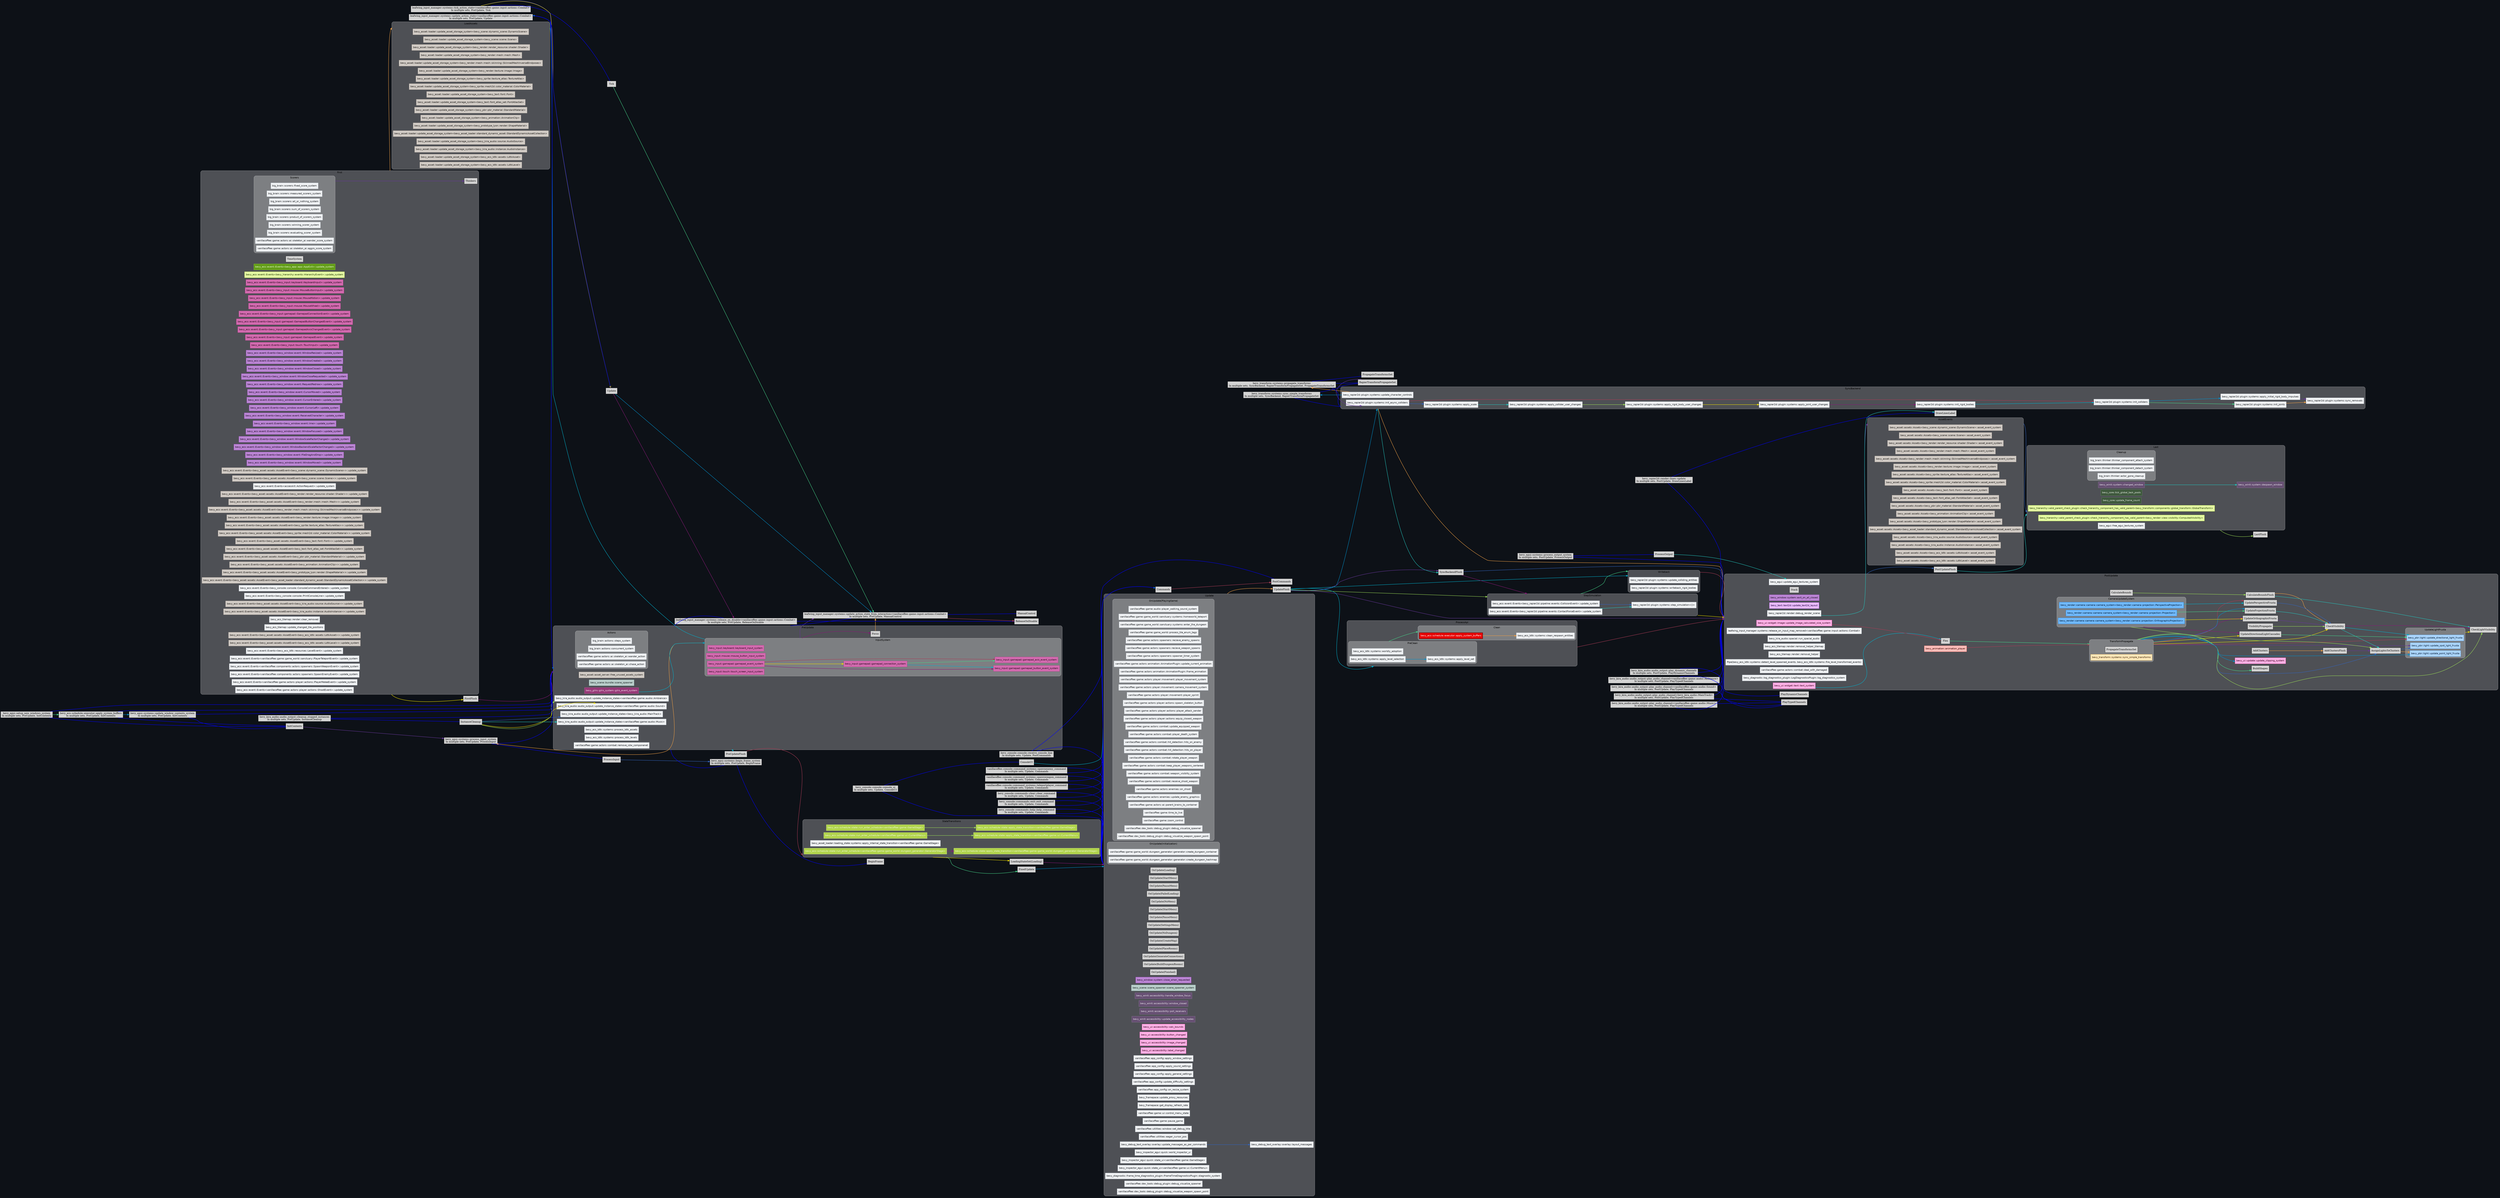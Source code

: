 digraph "" {
	"compound"="true";
	"splines"="spline";
	"rankdir"="LR";
	"bgcolor"="#0d1117";
	"fontname"="Helvetica";
	"nodesep"="0.15";
	edge ["penwidth"="2"];
	node ["shape"="box", "style"="filled"];
	subgraph "clusternode_Set(0)" {
		"style"="rounded,filled";
		"label"="Update";
		"tooltip"="Update";
		"fillcolor"="#ffffff44";
		"color"="#ffffff50";
		"penwidth"="2";
		"set_marker_node_Set(0)" ["style"="invis", "label"="", "height"="0", "shape"="point"]
		"node_Set(190)" ["label"="OnUpdate(Loading)", "tooltip"="OnUpdate(Loading)"]
		"node_Set(191)" ["label"="OnUpdate(StartMenu)", "tooltip"="OnUpdate(StartMenu)"]
		subgraph "clusternode_Set(192)" {
			"style"="rounded,filled";
			"label"="OnUpdate(PlayingGame)";
			"tooltip"="OnUpdate(PlayingGame)";
			"fillcolor"="#ffffff44";
			"color"="#ffffff50";
			"penwidth"="2";
			"set_marker_node_Set(192)" ["style"="invis", "label"="", "height"="0", "shape"="point"]
			"node_System(207)" ["label"="vanillacoffee::game::audio::player_walking_sound_system", "tooltip"="vanillacoffee::game::audio::player_walking_sound_system", "fillcolor"="#eff1f3", "fontname"="Helvetica", "fontcolor"="#15191d", "color"="#b4bec7", "penwidth"="1"]
			"node_System(230)" ["label"="vanillacoffee::game::game_world::sanctuary::systems::homeworld_teleport", "tooltip"="vanillacoffee::game::game_world::sanctuary::systems::homeworld_teleport", "fillcolor"="#eff1f3", "fontname"="Helvetica", "fontcolor"="#15191d", "color"="#b4bec7", "penwidth"="1"]
			"node_System(231)" ["label"="vanillacoffee::game::game_world::sanctuary::systems::enter_the_dungeon", "tooltip"="vanillacoffee::game::game_world::sanctuary::systems::enter_the_dungeon", "fillcolor"="#eff1f3", "fontname"="Helvetica", "fontcolor"="#15191d", "color"="#b4bec7", "penwidth"="1"]
			"node_System(236)" ["label"="vanillacoffee::game::game_world::process_tile_enum_tags", "tooltip"="vanillacoffee::game::game_world::process_tile_enum_tags", "fillcolor"="#eff1f3", "fontname"="Helvetica", "fontcolor"="#15191d", "color"="#b4bec7", "penwidth"="1"]
			"node_System(252)" ["label"="vanillacoffee::game::actors::spawners::recieve_enemy_spawns", "tooltip"="vanillacoffee::game::actors::spawners::recieve_enemy_spawns", "fillcolor"="#eff1f3", "fontname"="Helvetica", "fontcolor"="#15191d", "color"="#b4bec7", "penwidth"="1"]
			"node_System(253)" ["label"="vanillacoffee::game::actors::spawners::recieve_weapon_spawns", "tooltip"="vanillacoffee::game::actors::spawners::recieve_weapon_spawns", "fillcolor"="#eff1f3", "fontname"="Helvetica", "fontcolor"="#15191d", "color"="#b4bec7", "penwidth"="1"]
			"node_System(254)" ["label"="vanillacoffee::game::actors::spawners::spawner_timer_system", "tooltip"="vanillacoffee::game::actors::spawners::spawner_timer_system", "fillcolor"="#eff1f3", "fontname"="Helvetica", "fontcolor"="#15191d", "color"="#b4bec7", "penwidth"="1"]
			"node_System(255)" ["label"="vanillacoffee::game::actors::animation::AnimationPlugin::update_current_animation", "tooltip"="vanillacoffee::game::actors::animation::AnimationPlugin::update_current_animation", "fillcolor"="#eff1f3", "fontname"="Helvetica", "fontcolor"="#15191d", "color"="#b4bec7", "penwidth"="1"]
			"node_System(256)" ["label"="vanillacoffee::game::actors::animation::AnimationPlugin::frame_animation", "tooltip"="vanillacoffee::game::actors::animation::AnimationPlugin::frame_animation", "fillcolor"="#eff1f3", "fontname"="Helvetica", "fontcolor"="#15191d", "color"="#b4bec7", "penwidth"="1"]
			"node_System(259)" ["label"="vanillacoffee::game::actors::player::movement::player_movement_system", "tooltip"="vanillacoffee::game::actors::player::movement::player_movement_system", "fillcolor"="#eff1f3", "fontname"="Helvetica", "fontcolor"="#15191d", "color"="#b4bec7", "penwidth"="1"]
			"node_System(260)" ["label"="vanillacoffee::game::actors::player::movement::camera_movement_system", "tooltip"="vanillacoffee::game::actors::player::movement::camera_movement_system", "fillcolor"="#eff1f3", "fontname"="Helvetica", "fontcolor"="#15191d", "color"="#b4bec7", "penwidth"="1"]
			"node_System(261)" ["label"="vanillacoffee::game::actors::player::movement::player_sprint", "tooltip"="vanillacoffee::game::actors::player::movement::player_sprint", "fillcolor"="#eff1f3", "fontname"="Helvetica", "fontcolor"="#15191d", "color"="#b4bec7", "penwidth"="1"]
			"node_System(262)" ["label"="vanillacoffee::game::actors::player::actions::spawn_skeleton_button", "tooltip"="vanillacoffee::game::actors::player::actions::spawn_skeleton_button", "fillcolor"="#eff1f3", "fontname"="Helvetica", "fontcolor"="#15191d", "color"="#b4bec7", "penwidth"="1"]
			"node_System(263)" ["label"="vanillacoffee::game::actors::player::actions::player_attack_sender", "tooltip"="vanillacoffee::game::actors::player::actions::player_attack_sender", "fillcolor"="#eff1f3", "fontname"="Helvetica", "fontcolor"="#15191d", "color"="#b4bec7", "penwidth"="1"]
			"node_System(264)" ["label"="vanillacoffee::game::actors::player::actions::equip_closest_weapon", "tooltip"="vanillacoffee::game::actors::player::actions::equip_closest_weapon", "fillcolor"="#eff1f3", "fontname"="Helvetica", "fontcolor"="#15191d", "color"="#b4bec7", "penwidth"="1"]
			"node_System(267)" ["label"="vanillacoffee::game::actors::combat::update_equipped_weapon", "tooltip"="vanillacoffee::game::actors::combat::update_equipped_weapon", "fillcolor"="#eff1f3", "fontname"="Helvetica", "fontcolor"="#15191d", "color"="#b4bec7", "penwidth"="1"]
			"node_System(268)" ["label"="vanillacoffee::game::actors::combat::player_death_system", "tooltip"="vanillacoffee::game::actors::combat::player_death_system", "fillcolor"="#eff1f3", "fontname"="Helvetica", "fontcolor"="#15191d", "color"="#b4bec7", "penwidth"="1"]
			"node_System(269)" ["label"="vanillacoffee::game::actors::combat::hit_detection::hits_on_enemy", "tooltip"="vanillacoffee::game::actors::combat::hit_detection::hits_on_enemy", "fillcolor"="#eff1f3", "fontname"="Helvetica", "fontcolor"="#15191d", "color"="#b4bec7", "penwidth"="1"]
			"node_System(270)" ["label"="vanillacoffee::game::actors::combat::hit_detection::hits_on_player", "tooltip"="vanillacoffee::game::actors::combat::hit_detection::hits_on_player", "fillcolor"="#eff1f3", "fontname"="Helvetica", "fontcolor"="#15191d", "color"="#b4bec7", "penwidth"="1"]
			"node_System(271)" ["label"="vanillacoffee::game::actors::combat::rotate_player_weapon", "tooltip"="vanillacoffee::game::actors::combat::rotate_player_weapon", "fillcolor"="#eff1f3", "fontname"="Helvetica", "fontcolor"="#15191d", "color"="#b4bec7", "penwidth"="1"]
			"node_System(272)" ["label"="vanillacoffee::game::actors::combat::keep_player_weapons_centered", "tooltip"="vanillacoffee::game::actors::combat::keep_player_weapons_centered", "fillcolor"="#eff1f3", "fontname"="Helvetica", "fontcolor"="#15191d", "color"="#b4bec7", "penwidth"="1"]
			"node_System(273)" ["label"="vanillacoffee::game::actors::combat::weapon_visiblity_system", "tooltip"="vanillacoffee::game::actors::combat::weapon_visiblity_system", "fillcolor"="#eff1f3", "fontname"="Helvetica", "fontcolor"="#15191d", "color"="#b4bec7", "penwidth"="1"]
			"node_System(274)" ["label"="vanillacoffee::game::actors::combat::receive_shoot_weapon", "tooltip"="vanillacoffee::game::actors::combat::receive_shoot_weapon", "fillcolor"="#eff1f3", "fontname"="Helvetica", "fontcolor"="#15191d", "color"="#b4bec7", "penwidth"="1"]
			"node_System(275)" ["label"="vanillacoffee::game::actors::enemies::on_shoot", "tooltip"="vanillacoffee::game::actors::enemies::on_shoot", "fillcolor"="#eff1f3", "fontname"="Helvetica", "fontcolor"="#15191d", "color"="#b4bec7", "penwidth"="1"]
			"node_System(276)" ["label"="vanillacoffee::game::actors::enemies::update_enemy_graphics", "tooltip"="vanillacoffee::game::actors::enemies::update_enemy_graphics", "fillcolor"="#eff1f3", "fontname"="Helvetica", "fontcolor"="#15191d", "color"="#b4bec7", "penwidth"="1"]
			"node_System(281)" ["label"="vanillacoffee::game::actors::ai::parent_brains_to_container", "tooltip"="vanillacoffee::game::actors::ai::parent_brains_to_container", "fillcolor"="#eff1f3", "fontname"="Helvetica", "fontcolor"="#15191d", "color"="#b4bec7", "penwidth"="1"]
			"node_System(283)" ["label"="vanillacoffee::game::time_to_live", "tooltip"="vanillacoffee::game::time_to_live", "fillcolor"="#eff1f3", "fontname"="Helvetica", "fontcolor"="#15191d", "color"="#b4bec7", "penwidth"="1"]
			"node_System(284)" ["label"="vanillacoffee::game::zoom_control", "tooltip"="vanillacoffee::game::zoom_control", "fillcolor"="#eff1f3", "fontname"="Helvetica", "fontcolor"="#15191d", "color"="#b4bec7", "penwidth"="1"]
			"node_System(298)" ["label"="vanillacoffee::dev_tools::debug_plugin::debug_visualize_spawner", "tooltip"="vanillacoffee::dev_tools::debug_plugin::debug_visualize_spawner", "fillcolor"="#eff1f3", "fontname"="Helvetica", "fontcolor"="#15191d", "color"="#b4bec7", "penwidth"="1"]
			"node_System(299)" ["label"="vanillacoffee::dev_tools::debug_plugin::debug_visualize_weapon_spawn_point", "tooltip"="vanillacoffee::dev_tools::debug_plugin::debug_visualize_weapon_spawn_point", "fillcolor"="#eff1f3", "fontname"="Helvetica", "fontcolor"="#15191d", "color"="#b4bec7", "penwidth"="1"]
		}
		
		"node_Set(193)" ["label"="OnUpdate(PauseMenu)", "tooltip"="OnUpdate(PauseMenu)"]
		"node_Set(194)" ["label"="OnUpdate(FailedLoading)", "tooltip"="OnUpdate(FailedLoading)"]
		"node_Set(227)" ["label"="OnUpdate(NoMenu)", "tooltip"="OnUpdate(NoMenu)"]
		"node_Set(228)" ["label"="OnUpdate(StartMenu)", "tooltip"="OnUpdate(StartMenu)"]
		"node_Set(229)" ["label"="OnUpdate(PauseMenu)", "tooltip"="OnUpdate(PauseMenu)"]
		"node_Set(230)" ["label"="OnUpdate(SettingsMenu)", "tooltip"="OnUpdate(SettingsMenu)"]
		"node_Set(266)" ["label"="OnUpdate(NoDungeon)", "tooltip"="OnUpdate(NoDungeon)"]
		subgraph "clusternode_Set(267)" {
			"style"="rounded,filled";
			"label"="OnUpdate(Initialization)";
			"tooltip"="OnUpdate(Initialization)";
			"fillcolor"="#ffffff44";
			"color"="#ffffff50";
			"penwidth"="2";
			"set_marker_node_Set(267)" ["style"="invis", "label"="", "height"="0", "shape"="point"]
			"node_System(232)" ["label"="vanillacoffee::game::game_world::dungeon_generator::generator::create_dungeon_container", "tooltip"="vanillacoffee::game::game_world::dungeon_generator::generator::create_dungeon_container", "fillcolor"="#eff1f3", "fontname"="Helvetica", "fontcolor"="#15191d", "color"="#b4bec7", "penwidth"="1"]
			"node_System(233)" ["label"="vanillacoffee::game::game_world::dungeon_generator::generator::create_dungeon_hashmap", "tooltip"="vanillacoffee::game::game_world::dungeon_generator::generator::create_dungeon_hashmap", "fillcolor"="#eff1f3", "fontname"="Helvetica", "fontcolor"="#15191d", "color"="#b4bec7", "penwidth"="1"]
		}
		
		"node_Set(268)" ["label"="OnUpdate(CreateMap)", "tooltip"="OnUpdate(CreateMap)"]
		"node_Set(269)" ["label"="OnUpdate(PlaceRooms)", "tooltip"="OnUpdate(PlaceRooms)"]
		"node_Set(270)" ["label"="OnUpdate(GenerateConnections)", "tooltip"="OnUpdate(GenerateConnections)"]
		"node_Set(271)" ["label"="OnUpdate(BuildDungeonRooms)", "tooltip"="OnUpdate(BuildDungeonRooms)"]
		"node_Set(272)" ["label"="OnUpdate(Finished)", "tooltip"="OnUpdate(Finished)"]
		"node_System(46)" ["label"="bevy_window::system::close_when_requested", "tooltip"="bevy_window::system::close_when_requested", "fillcolor"="#bb85d4", "fontname"="Helvetica", "fontcolor"="#1d0d25", "color"="#8e3fb3", "penwidth"="1"]
		"node_System(54)" ["label"="bevy_scene::scene_spawner::scene_spawner_system", "tooltip"="bevy_scene::scene_spawner::scene_spawner_system", "fillcolor"="#bacfcb", "fontname"="Helvetica", "fontcolor"="#141e1c", "color"="#7da59d", "penwidth"="1"]
		"node_System(59)" ["label"="bevy_winit::accessibility::handle_window_focus", "tooltip"="bevy_winit::accessibility::handle_window_focus", "fillcolor"="#664f72", "fontname"="Helvetica", "fontcolor"="#e6e0ea", "color"="#9980a6", "penwidth"="1"]
		"node_System(60)" ["label"="bevy_winit::accessibility::window_closed", "tooltip"="bevy_winit::accessibility::window_closed", "fillcolor"="#664f72", "fontname"="Helvetica", "fontcolor"="#e6e0ea", "color"="#9980a6", "penwidth"="1"]
		"node_System(61)" ["label"="bevy_winit::accessibility::poll_receivers", "tooltip"="bevy_winit::accessibility::poll_receivers", "fillcolor"="#664f72", "fontname"="Helvetica", "fontcolor"="#e6e0ea", "color"="#9980a6", "penwidth"="1"]
		"node_System(62)" ["label"="bevy_winit::accessibility::update_accessibility_nodes", "tooltip"="bevy_winit::accessibility::update_accessibility_nodes", "fillcolor"="#664f72", "fontname"="Helvetica", "fontcolor"="#e6e0ea", "color"="#9980a6", "penwidth"="1"]
		"node_System(101)" ["label"="bevy_ui::accessibility::calc_bounds", "tooltip"="bevy_ui::accessibility::calc_bounds", "fillcolor"="#ffb1e5", "fontname"="Helvetica", "fontcolor"="#320021", "color"="#ff4bc2", "penwidth"="1"]
		"node_System(102)" ["label"="bevy_ui::accessibility::button_changed", "tooltip"="bevy_ui::accessibility::button_changed", "fillcolor"="#ffb1e5", "fontname"="Helvetica", "fontcolor"="#320021", "color"="#ff4bc2", "penwidth"="1"]
		"node_System(103)" ["label"="bevy_ui::accessibility::image_changed", "tooltip"="bevy_ui::accessibility::image_changed", "fillcolor"="#ffb1e5", "fontname"="Helvetica", "fontcolor"="#320021", "color"="#ff4bc2", "penwidth"="1"]
		"node_System(104)" ["label"="bevy_ui::accessibility::label_changed", "tooltip"="bevy_ui::accessibility::label_changed", "fillcolor"="#ffb1e5", "fontname"="Helvetica", "fontcolor"="#320021", "color"="#ff4bc2", "penwidth"="1"]
		"node_System(125)" ["label"="vanillacoffee::app_config::apply_window_settings", "tooltip"="vanillacoffee::app_config::apply_window_settings", "fillcolor"="#eff1f3", "fontname"="Helvetica", "fontcolor"="#15191d", "color"="#b4bec7", "penwidth"="1"]
		"node_System(126)" ["label"="vanillacoffee::app_config::apply_sound_settings", "tooltip"="vanillacoffee::app_config::apply_sound_settings", "fillcolor"="#eff1f3", "fontname"="Helvetica", "fontcolor"="#15191d", "color"="#b4bec7", "penwidth"="1"]
		"node_System(127)" ["label"="vanillacoffee::app_config::apply_general_settings", "tooltip"="vanillacoffee::app_config::apply_general_settings", "fillcolor"="#eff1f3", "fontname"="Helvetica", "fontcolor"="#15191d", "color"="#b4bec7", "penwidth"="1"]
		"node_System(128)" ["label"="vanillacoffee::app_config::update_difficulty_settings", "tooltip"="vanillacoffee::app_config::update_difficulty_settings", "fillcolor"="#eff1f3", "fontname"="Helvetica", "fontcolor"="#15191d", "color"="#b4bec7", "penwidth"="1"]
		"node_System(129)" ["label"="vanillacoffee::app_config::on_resize_system", "tooltip"="vanillacoffee::app_config::on_resize_system", "fillcolor"="#eff1f3", "fontname"="Helvetica", "fontcolor"="#15191d", "color"="#b4bec7", "penwidth"="1"]
		"node_System(130)" ["label"="bevy_framepace::update_proxy_resources", "tooltip"="bevy_framepace::update_proxy_resources", "fillcolor"="#eff1f3", "fontname"="Helvetica", "fontcolor"="#15191d", "color"="#b4bec7", "penwidth"="1"]
		"node_System(131)" ["label"="bevy_framepace::get_display_refresh_rate", "tooltip"="bevy_framepace::get_display_refresh_rate", "fillcolor"="#eff1f3", "fontname"="Helvetica", "fontcolor"="#15191d", "color"="#b4bec7", "penwidth"="1"]
		"node_System(184)" ["label"="vanillacoffee::game::ui::control_menu_state", "tooltip"="vanillacoffee::game::ui::control_menu_state", "fillcolor"="#eff1f3", "fontname"="Helvetica", "fontcolor"="#15191d", "color"="#b4bec7", "penwidth"="1"]
		"node_System(282)" ["label"="vanillacoffee::game::pause_game", "tooltip"="vanillacoffee::game::pause_game", "fillcolor"="#eff1f3", "fontname"="Helvetica", "fontcolor"="#15191d", "color"="#b4bec7", "penwidth"="1"]
		"node_System(285)" ["label"="vanillacoffee::utilities::window::set_debug_title", "tooltip"="vanillacoffee::utilities::window::set_debug_title", "fillcolor"="#eff1f3", "fontname"="Helvetica", "fontcolor"="#15191d", "color"="#b4bec7", "penwidth"="1"]
		"node_System(286)" ["label"="vanillacoffee::utilities::eager_cursor_pos", "tooltip"="vanillacoffee::utilities::eager_cursor_pos", "fillcolor"="#eff1f3", "fontname"="Helvetica", "fontcolor"="#15191d", "color"="#b4bec7", "penwidth"="1"]
		"node_System(287)" ["label"="bevy_debug_text_overlay::overlay::layout_messages", "tooltip"="bevy_debug_text_overlay::overlay::layout_messages", "fillcolor"="#eff1f3", "fontname"="Helvetica", "fontcolor"="#15191d", "color"="#b4bec7", "penwidth"="1"]
		"node_System(288)" ["label"="bevy_debug_text_overlay::overlay::update_messages_as_per_commands", "tooltip"="bevy_debug_text_overlay::overlay::update_messages_as_per_commands", "fillcolor"="#eff1f3", "fontname"="Helvetica", "fontcolor"="#15191d", "color"="#b4bec7", "penwidth"="1"]
		"node_System(289)" ["label"="bevy_inspector_egui::quick::world_inspector_ui", "tooltip"="bevy_inspector_egui::quick::world_inspector_ui", "fillcolor"="#eff1f3", "fontname"="Helvetica", "fontcolor"="#15191d", "color"="#b4bec7", "penwidth"="1"]
		"node_System(290)" ["label"="bevy_inspector_egui::quick::state_ui<vanillacoffee::game::GameStage>", "tooltip"="bevy_inspector_egui::quick::state_ui<vanillacoffee::game::GameStage>", "fillcolor"="#eff1f3", "fontname"="Helvetica", "fontcolor"="#15191d", "color"="#b4bec7", "penwidth"="1"]
		"node_System(291)" ["label"="bevy_inspector_egui::quick::state_ui<vanillacoffee::game::ui::CurrentMenu>", "tooltip"="bevy_inspector_egui::quick::state_ui<vanillacoffee::game::ui::CurrentMenu>", "fillcolor"="#eff1f3", "fontname"="Helvetica", "fontcolor"="#15191d", "color"="#b4bec7", "penwidth"="1"]
		"node_System(292)" ["label"="bevy_diagnostic::frame_time_diagnostics_plugin::FrameTimeDiagnosticsPlugin::diagnostic_system", "tooltip"="bevy_diagnostic::frame_time_diagnostics_plugin::FrameTimeDiagnosticsPlugin::diagnostic_system", "fillcolor"="#eff1f3", "fontname"="Helvetica", "fontcolor"="#15191d", "color"="#b4bec7", "penwidth"="1"]
		"node_System(296)" ["label"="vanillacoffee::dev_tools::debug_plugin::debug_visualize_spawner", "tooltip"="vanillacoffee::dev_tools::debug_plugin::debug_visualize_spawner", "fillcolor"="#eff1f3", "fontname"="Helvetica", "fontcolor"="#15191d", "color"="#b4bec7", "penwidth"="1"]
		"node_System(297)" ["label"="vanillacoffee::dev_tools::debug_plugin::debug_visualize_weapon_spawn_point", "tooltip"="vanillacoffee::dev_tools::debug_plugin::debug_visualize_weapon_spawn_point", "fillcolor"="#eff1f3", "fontname"="Helvetica", "fontcolor"="#15191d", "color"="#b4bec7", "penwidth"="1"]
	}
	
	"node_Set(2)" ["label"="FirstFlush", "tooltip"="FirstFlush"]
	"node_Set(3)" ["label"="PreUpdateFlush", "tooltip"="PreUpdateFlush"]
	"node_Set(4)" ["label"="UpdateFlush", "tooltip"="UpdateFlush"]
	"node_Set(5)" ["label"="PostUpdateFlush", "tooltip"="PostUpdateFlush"]
	"node_Set(6)" ["label"="LastFlush", "tooltip"="LastFlush"]
	subgraph "clusternode_Set(7)" {
		"style"="rounded,filled";
		"label"="First";
		"tooltip"="First";
		"fillcolor"="#ffffff44";
		"color"="#ffffff50";
		"penwidth"="2";
		"set_marker_node_Set(7)" ["style"="invis", "label"="", "height"="0", "shape"="point"]
		"node_Set(16)" ["label"="TimeSystem", "tooltip"="TimeSystem"]
		subgraph "clusternode_Set(303)" {
			"style"="rounded,filled";
			"label"="Scorers";
			"tooltip"="Scorers";
			"fillcolor"="#ffffff44";
			"color"="#ffffff50";
			"penwidth"="2";
			"set_marker_node_Set(303)" ["style"="invis", "label"="", "height"="0", "shape"="point"]
			"node_System(237)" ["label"="big_brain::scorers::fixed_score_system", "tooltip"="big_brain::scorers::fixed_score_system", "fillcolor"="#eff1f3", "fontname"="Helvetica", "fontcolor"="#15191d", "color"="#b4bec7", "penwidth"="1"]
			"node_System(238)" ["label"="big_brain::scorers::measured_scorers_system", "tooltip"="big_brain::scorers::measured_scorers_system", "fillcolor"="#eff1f3", "fontname"="Helvetica", "fontcolor"="#15191d", "color"="#b4bec7", "penwidth"="1"]
			"node_System(239)" ["label"="big_brain::scorers::all_or_nothing_system", "tooltip"="big_brain::scorers::all_or_nothing_system", "fillcolor"="#eff1f3", "fontname"="Helvetica", "fontcolor"="#15191d", "color"="#b4bec7", "penwidth"="1"]
			"node_System(240)" ["label"="big_brain::scorers::sum_of_scorers_system", "tooltip"="big_brain::scorers::sum_of_scorers_system", "fillcolor"="#eff1f3", "fontname"="Helvetica", "fontcolor"="#15191d", "color"="#b4bec7", "penwidth"="1"]
			"node_System(241)" ["label"="big_brain::scorers::product_of_scorers_system", "tooltip"="big_brain::scorers::product_of_scorers_system", "fillcolor"="#eff1f3", "fontname"="Helvetica", "fontcolor"="#15191d", "color"="#b4bec7", "penwidth"="1"]
			"node_System(242)" ["label"="big_brain::scorers::winning_scorer_system", "tooltip"="big_brain::scorers::winning_scorer_system", "fillcolor"="#eff1f3", "fontname"="Helvetica", "fontcolor"="#15191d", "color"="#b4bec7", "penwidth"="1"]
			"node_System(243)" ["label"="big_brain::scorers::evaluating_scorer_system", "tooltip"="big_brain::scorers::evaluating_scorer_system", "fillcolor"="#eff1f3", "fontname"="Helvetica", "fontcolor"="#15191d", "color"="#b4bec7", "penwidth"="1"]
			"node_System(277)" ["label"="vanillacoffee::game::actors::ai::skeleton_ai::wander_score_system", "tooltip"="vanillacoffee::game::actors::ai::skeleton_ai::wander_score_system", "fillcolor"="#eff1f3", "fontname"="Helvetica", "fontcolor"="#15191d", "color"="#b4bec7", "penwidth"="1"]
			"node_System(278)" ["label"="vanillacoffee::game::actors::ai::skeleton_ai::aggro_score_system", "tooltip"="vanillacoffee::game::actors::ai::skeleton_ai::aggro_score_system", "fillcolor"="#eff1f3", "fontname"="Helvetica", "fontcolor"="#15191d", "color"="#b4bec7", "penwidth"="1"]
		}
		
		"node_Set(304)" ["label"="Thinkers", "tooltip"="Thinkers"]
		"node_System(5)" ["label"="bevy_ecs::event::Events<bevy_app::app::AppExit>::update_system", "tooltip"="bevy_ecs::event::Events<bevy_app::app::AppExit>::update_system", "fillcolor"="#639d18", "fontname"="Helvetica", "fontcolor"="#e7f8d2", "color"="#98e03a", "penwidth"="1"]
		"node_System(13)" ["label"="bevy_ecs::event::Events<bevy_hierarchy::events::HierarchyEvent>::update_system", "tooltip"="bevy_ecs::event::Events<bevy_hierarchy::events::HierarchyEvent>::update_system", "fillcolor"="#e4fba3", "fontname"="Helvetica", "fontcolor"="#243002", "color"="#c7f641", "penwidth"="1"]
		"node_System(14)" ["label"="bevy_ecs::event::Events<bevy_input::keyboard::KeyboardInput>::update_system", "tooltip"="bevy_ecs::event::Events<bevy_input::keyboard::KeyboardInput>::update_system", "fillcolor"="#d36aaf", "fontname"="Helvetica", "fontcolor"="#270b1d", "color"="#a5317d", "penwidth"="1"]
		"node_System(16)" ["label"="bevy_ecs::event::Events<bevy_input::mouse::MouseButtonInput>::update_system", "tooltip"="bevy_ecs::event::Events<bevy_input::mouse::MouseButtonInput>::update_system", "fillcolor"="#d36aaf", "fontname"="Helvetica", "fontcolor"="#270b1d", "color"="#a5317d", "penwidth"="1"]
		"node_System(17)" ["label"="bevy_ecs::event::Events<bevy_input::mouse::MouseMotion>::update_system", "tooltip"="bevy_ecs::event::Events<bevy_input::mouse::MouseMotion>::update_system", "fillcolor"="#d36aaf", "fontname"="Helvetica", "fontcolor"="#270b1d", "color"="#a5317d", "penwidth"="1"]
		"node_System(18)" ["label"="bevy_ecs::event::Events<bevy_input::mouse::MouseWheel>::update_system", "tooltip"="bevy_ecs::event::Events<bevy_input::mouse::MouseWheel>::update_system", "fillcolor"="#d36aaf", "fontname"="Helvetica", "fontcolor"="#270b1d", "color"="#a5317d", "penwidth"="1"]
		"node_System(20)" ["label"="bevy_ecs::event::Events<bevy_input::gamepad::GamepadConnectionEvent>::update_system", "tooltip"="bevy_ecs::event::Events<bevy_input::gamepad::GamepadConnectionEvent>::update_system", "fillcolor"="#d36aaf", "fontname"="Helvetica", "fontcolor"="#270b1d", "color"="#a5317d", "penwidth"="1"]
		"node_System(21)" ["label"="bevy_ecs::event::Events<bevy_input::gamepad::GamepadButtonChangedEvent>::update_system", "tooltip"="bevy_ecs::event::Events<bevy_input::gamepad::GamepadButtonChangedEvent>::update_system", "fillcolor"="#d36aaf", "fontname"="Helvetica", "fontcolor"="#270b1d", "color"="#a5317d", "penwidth"="1"]
		"node_System(22)" ["label"="bevy_ecs::event::Events<bevy_input::gamepad::GamepadAxisChangedEvent>::update_system", "tooltip"="bevy_ecs::event::Events<bevy_input::gamepad::GamepadAxisChangedEvent>::update_system", "fillcolor"="#d36aaf", "fontname"="Helvetica", "fontcolor"="#270b1d", "color"="#a5317d", "penwidth"="1"]
		"node_System(23)" ["label"="bevy_ecs::event::Events<bevy_input::gamepad::GamepadEvent>::update_system", "tooltip"="bevy_ecs::event::Events<bevy_input::gamepad::GamepadEvent>::update_system", "fillcolor"="#d36aaf", "fontname"="Helvetica", "fontcolor"="#270b1d", "color"="#a5317d", "penwidth"="1"]
		"node_System(28)" ["label"="bevy_ecs::event::Events<bevy_input::touch::TouchInput>::update_system", "tooltip"="bevy_ecs::event::Events<bevy_input::touch::TouchInput>::update_system", "fillcolor"="#d36aaf", "fontname"="Helvetica", "fontcolor"="#270b1d", "color"="#a5317d", "penwidth"="1"]
		"node_System(30)" ["label"="bevy_ecs::event::Events<bevy_window::event::WindowResized>::update_system", "tooltip"="bevy_ecs::event::Events<bevy_window::event::WindowResized>::update_system", "fillcolor"="#bb85d4", "fontname"="Helvetica", "fontcolor"="#1d0d25", "color"="#8e3fb3", "penwidth"="1"]
		"node_System(31)" ["label"="bevy_ecs::event::Events<bevy_window::event::WindowCreated>::update_system", "tooltip"="bevy_ecs::event::Events<bevy_window::event::WindowCreated>::update_system", "fillcolor"="#bb85d4", "fontname"="Helvetica", "fontcolor"="#1d0d25", "color"="#8e3fb3", "penwidth"="1"]
		"node_System(32)" ["label"="bevy_ecs::event::Events<bevy_window::event::WindowClosed>::update_system", "tooltip"="bevy_ecs::event::Events<bevy_window::event::WindowClosed>::update_system", "fillcolor"="#bb85d4", "fontname"="Helvetica", "fontcolor"="#1d0d25", "color"="#8e3fb3", "penwidth"="1"]
		"node_System(33)" ["label"="bevy_ecs::event::Events<bevy_window::event::WindowCloseRequested>::update_system", "tooltip"="bevy_ecs::event::Events<bevy_window::event::WindowCloseRequested>::update_system", "fillcolor"="#bb85d4", "fontname"="Helvetica", "fontcolor"="#1d0d25", "color"="#8e3fb3", "penwidth"="1"]
		"node_System(34)" ["label"="bevy_ecs::event::Events<bevy_window::event::RequestRedraw>::update_system", "tooltip"="bevy_ecs::event::Events<bevy_window::event::RequestRedraw>::update_system", "fillcolor"="#bb85d4", "fontname"="Helvetica", "fontcolor"="#1d0d25", "color"="#8e3fb3", "penwidth"="1"]
		"node_System(35)" ["label"="bevy_ecs::event::Events<bevy_window::event::CursorMoved>::update_system", "tooltip"="bevy_ecs::event::Events<bevy_window::event::CursorMoved>::update_system", "fillcolor"="#bb85d4", "fontname"="Helvetica", "fontcolor"="#1d0d25", "color"="#8e3fb3", "penwidth"="1"]
		"node_System(36)" ["label"="bevy_ecs::event::Events<bevy_window::event::CursorEntered>::update_system", "tooltip"="bevy_ecs::event::Events<bevy_window::event::CursorEntered>::update_system", "fillcolor"="#bb85d4", "fontname"="Helvetica", "fontcolor"="#1d0d25", "color"="#8e3fb3", "penwidth"="1"]
		"node_System(37)" ["label"="bevy_ecs::event::Events<bevy_window::event::CursorLeft>::update_system", "tooltip"="bevy_ecs::event::Events<bevy_window::event::CursorLeft>::update_system", "fillcolor"="#bb85d4", "fontname"="Helvetica", "fontcolor"="#1d0d25", "color"="#8e3fb3", "penwidth"="1"]
		"node_System(38)" ["label"="bevy_ecs::event::Events<bevy_window::event::ReceivedCharacter>::update_system", "tooltip"="bevy_ecs::event::Events<bevy_window::event::ReceivedCharacter>::update_system", "fillcolor"="#bb85d4", "fontname"="Helvetica", "fontcolor"="#1d0d25", "color"="#8e3fb3", "penwidth"="1"]
		"node_System(39)" ["label"="bevy_ecs::event::Events<bevy_window::event::Ime>::update_system", "tooltip"="bevy_ecs::event::Events<bevy_window::event::Ime>::update_system", "fillcolor"="#bb85d4", "fontname"="Helvetica", "fontcolor"="#1d0d25", "color"="#8e3fb3", "penwidth"="1"]
		"node_System(40)" ["label"="bevy_ecs::event::Events<bevy_window::event::WindowFocused>::update_system", "tooltip"="bevy_ecs::event::Events<bevy_window::event::WindowFocused>::update_system", "fillcolor"="#bb85d4", "fontname"="Helvetica", "fontcolor"="#1d0d25", "color"="#8e3fb3", "penwidth"="1"]
		"node_System(41)" ["label"="bevy_ecs::event::Events<bevy_window::event::WindowScaleFactorChanged>::update_system", "tooltip"="bevy_ecs::event::Events<bevy_window::event::WindowScaleFactorChanged>::update_system", "fillcolor"="#bb85d4", "fontname"="Helvetica", "fontcolor"="#1d0d25", "color"="#8e3fb3", "penwidth"="1"]
		"node_System(42)" ["label"="bevy_ecs::event::Events<bevy_window::event::WindowBackendScaleFactorChanged>::update_system", "tooltip"="bevy_ecs::event::Events<bevy_window::event::WindowBackendScaleFactorChanged>::update_system", "fillcolor"="#bb85d4", "fontname"="Helvetica", "fontcolor"="#1d0d25", "color"="#8e3fb3", "penwidth"="1"]
		"node_System(43)" ["label"="bevy_ecs::event::Events<bevy_window::event::FileDragAndDrop>::update_system", "tooltip"="bevy_ecs::event::Events<bevy_window::event::FileDragAndDrop>::update_system", "fillcolor"="#bb85d4", "fontname"="Helvetica", "fontcolor"="#1d0d25", "color"="#8e3fb3", "penwidth"="1"]
		"node_System(44)" ["label"="bevy_ecs::event::Events<bevy_window::event::WindowMoved>::update_system", "tooltip"="bevy_ecs::event::Events<bevy_window::event::WindowMoved>::update_system", "fillcolor"="#bb85d4", "fontname"="Helvetica", "fontcolor"="#1d0d25", "color"="#8e3fb3", "penwidth"="1"]
		"node_System(50)" ["label"="bevy_ecs::event::Events<bevy_asset::assets::AssetEvent<bevy_scene::dynamic_scene::DynamicScene>>::update_system", "tooltip"="bevy_ecs::event::Events<bevy_asset::assets::AssetEvent<bevy_scene::dynamic_scene::DynamicScene>>::update_system", "fillcolor"="#d1cbc5", "fontname"="Helvetica", "fontcolor"="#1c1916", "color"="#a3978c", "penwidth"="1"]
		"node_System(53)" ["label"="bevy_ecs::event::Events<bevy_asset::assets::AssetEvent<bevy_scene::scene::Scene>>::update_system", "tooltip"="bevy_ecs::event::Events<bevy_asset::assets::AssetEvent<bevy_scene::scene::Scene>>::update_system", "fillcolor"="#d1cbc5", "fontname"="Helvetica", "fontcolor"="#1c1916", "color"="#a3978c", "penwidth"="1"]
		"node_System(58)" ["label"="bevy_ecs::event::Events<accesskit::ActionRequest>::update_system", "tooltip"="bevy_ecs::event::Events<accesskit::ActionRequest>::update_system", "fillcolor"="#eff1f3", "fontname"="Helvetica", "fontcolor"="#15191d", "color"="#b4bec7", "penwidth"="1"]
		"node_System(65)" ["label"="bevy_ecs::event::Events<bevy_asset::assets::AssetEvent<bevy_render::render_resource::shader::Shader>>::update_system", "tooltip"="bevy_ecs::event::Events<bevy_asset::assets::AssetEvent<bevy_render::render_resource::shader::Shader>>::update_system", "fillcolor"="#d1cbc5", "fontname"="Helvetica", "fontcolor"="#1c1916", "color"="#a3978c", "penwidth"="1"]
		"node_System(79)" ["label"="bevy_ecs::event::Events<bevy_asset::assets::AssetEvent<bevy_render::mesh::mesh::Mesh>>::update_system", "tooltip"="bevy_ecs::event::Events<bevy_asset::assets::AssetEvent<bevy_render::mesh::mesh::Mesh>>::update_system", "fillcolor"="#d1cbc5", "fontname"="Helvetica", "fontcolor"="#1c1916", "color"="#a3978c", "penwidth"="1"]
		"node_System(82)" ["label"="bevy_ecs::event::Events<bevy_asset::assets::AssetEvent<bevy_render::mesh::mesh::skinning::SkinnedMeshInverseBindposes>>::update_system", "tooltip"="bevy_ecs::event::Events<bevy_asset::assets::AssetEvent<bevy_render::mesh::mesh::skinning::SkinnedMeshInverseBindposes>>::update_system", "fillcolor"="#d1cbc5", "fontname"="Helvetica", "fontcolor"="#1c1916", "color"="#a3978c", "penwidth"="1"]
		"node_System(85)" ["label"="bevy_ecs::event::Events<bevy_asset::assets::AssetEvent<bevy_render::texture::image::Image>>::update_system", "tooltip"="bevy_ecs::event::Events<bevy_asset::assets::AssetEvent<bevy_render::texture::image::Image>>::update_system", "fillcolor"="#d1cbc5", "fontname"="Helvetica", "fontcolor"="#1c1916", "color"="#a3978c", "penwidth"="1"]
		"node_System(88)" ["label"="bevy_ecs::event::Events<bevy_asset::assets::AssetEvent<bevy_sprite::texture_atlas::TextureAtlas>>::update_system", "tooltip"="bevy_ecs::event::Events<bevy_asset::assets::AssetEvent<bevy_sprite::texture_atlas::TextureAtlas>>::update_system", "fillcolor"="#d1cbc5", "fontname"="Helvetica", "fontcolor"="#1c1916", "color"="#a3978c", "penwidth"="1"]
		"node_System(91)" ["label"="bevy_ecs::event::Events<bevy_asset::assets::AssetEvent<bevy_sprite::mesh2d::color_material::ColorMaterial>>::update_system", "tooltip"="bevy_ecs::event::Events<bevy_asset::assets::AssetEvent<bevy_sprite::mesh2d::color_material::ColorMaterial>>::update_system", "fillcolor"="#d1cbc5", "fontname"="Helvetica", "fontcolor"="#1c1916", "color"="#a3978c", "penwidth"="1"]
		"node_System(94)" ["label"="bevy_ecs::event::Events<bevy_asset::assets::AssetEvent<bevy_text::font::Font>>::update_system", "tooltip"="bevy_ecs::event::Events<bevy_asset::assets::AssetEvent<bevy_text::font::Font>>::update_system", "fillcolor"="#d1cbc5", "fontname"="Helvetica", "fontcolor"="#1c1916", "color"="#a3978c", "penwidth"="1"]
		"node_System(97)" ["label"="bevy_ecs::event::Events<bevy_asset::assets::AssetEvent<bevy_text::font_atlas_set::FontAtlasSet>>::update_system", "tooltip"="bevy_ecs::event::Events<bevy_asset::assets::AssetEvent<bevy_text::font_atlas_set::FontAtlasSet>>::update_system", "fillcolor"="#d1cbc5", "fontname"="Helvetica", "fontcolor"="#1c1916", "color"="#a3978c", "penwidth"="1"]
		"node_System(111)" ["label"="bevy_ecs::event::Events<bevy_asset::assets::AssetEvent<bevy_pbr::pbr_material::StandardMaterial>>::update_system", "tooltip"="bevy_ecs::event::Events<bevy_asset::assets::AssetEvent<bevy_pbr::pbr_material::StandardMaterial>>::update_system", "fillcolor"="#d1cbc5", "fontname"="Helvetica", "fontcolor"="#1c1916", "color"="#a3978c", "penwidth"="1"]
		"node_System(123)" ["label"="bevy_ecs::event::Events<bevy_asset::assets::AssetEvent<bevy_animation::AnimationClip>>::update_system", "tooltip"="bevy_ecs::event::Events<bevy_asset::assets::AssetEvent<bevy_animation::AnimationClip>>::update_system", "fillcolor"="#d1cbc5", "fontname"="Helvetica", "fontcolor"="#1c1916", "color"="#a3978c", "penwidth"="1"]
		"node_System(135)" ["label"="bevy_ecs::event::Events<bevy_asset::assets::AssetEvent<bevy_prototype_lyon::render::ShapeMaterial>>::update_system", "tooltip"="bevy_ecs::event::Events<bevy_asset::assets::AssetEvent<bevy_prototype_lyon::render::ShapeMaterial>>::update_system", "fillcolor"="#d1cbc5", "fontname"="Helvetica", "fontcolor"="#1c1916", "color"="#a3978c", "penwidth"="1"]
		"node_System(159)" ["label"="bevy_ecs::event::Events<bevy_asset::assets::AssetEvent<bevy_asset_loader::standard_dynamic_asset::StandardDynamicAssetCollection>>::update_system", "tooltip"="bevy_ecs::event::Events<bevy_asset::assets::AssetEvent<bevy_asset_loader::standard_dynamic_asset::StandardDynamicAssetCollection>>::update_system", "fillcolor"="#d1cbc5", "fontname"="Helvetica", "fontcolor"="#1c1916", "color"="#a3978c", "penwidth"="1"]
		"node_System(162)" ["label"="bevy_ecs::event::Events<bevy_console::console::ConsoleCommandEntered>::update_system", "tooltip"="bevy_ecs::event::Events<bevy_console::console::ConsoleCommandEntered>::update_system", "fillcolor"="#eff1f3", "fontname"="Helvetica", "fontcolor"="#15191d", "color"="#b4bec7", "penwidth"="1"]
		"node_System(163)" ["label"="bevy_ecs::event::Events<bevy_console::console::PrintConsoleLine>::update_system", "tooltip"="bevy_ecs::event::Events<bevy_console::console::PrintConsoleLine>::update_system", "fillcolor"="#eff1f3", "fontname"="Helvetica", "fontcolor"="#15191d", "color"="#b4bec7", "penwidth"="1"]
		"node_System(192)" ["label"="bevy_ecs::event::Events<bevy_asset::assets::AssetEvent<bevy_kira_audio::source::AudioSource>>::update_system", "tooltip"="bevy_ecs::event::Events<bevy_asset::assets::AssetEvent<bevy_kira_audio::source::AudioSource>>::update_system", "fillcolor"="#d1cbc5", "fontname"="Helvetica", "fontcolor"="#1c1916", "color"="#a3978c", "penwidth"="1"]
		"node_System(195)" ["label"="bevy_ecs::event::Events<bevy_asset::assets::AssetEvent<bevy_kira_audio::instance::AudioInstance>>::update_system", "tooltip"="bevy_ecs::event::Events<bevy_asset::assets::AssetEvent<bevy_kira_audio::instance::AudioInstance>>::update_system", "fillcolor"="#d1cbc5", "fontname"="Helvetica", "fontcolor"="#1c1916", "color"="#a3978c", "penwidth"="1"]
		"node_System(210)" ["label"="bevy_ecs_tilemap::render::clear_removed", "tooltip"="bevy_ecs_tilemap::render::clear_removed", "fillcolor"="#eff1f3", "fontname"="Helvetica", "fontcolor"="#15191d", "color"="#b4bec7", "penwidth"="1"]
		"node_System(213)" ["label"="bevy_ecs_tilemap::update_changed_tile_positions", "tooltip"="bevy_ecs_tilemap::update_changed_tile_positions", "fillcolor"="#eff1f3", "fontname"="Helvetica", "fontcolor"="#15191d", "color"="#b4bec7", "penwidth"="1"]
		"node_System(216)" ["label"="bevy_ecs::event::Events<bevy_asset::assets::AssetEvent<bevy_ecs_ldtk::assets::LdtkAsset>>::update_system", "tooltip"="bevy_ecs::event::Events<bevy_asset::assets::AssetEvent<bevy_ecs_ldtk::assets::LdtkAsset>>::update_system", "fillcolor"="#d1cbc5", "fontname"="Helvetica", "fontcolor"="#1c1916", "color"="#a3978c", "penwidth"="1"]
		"node_System(219)" ["label"="bevy_ecs::event::Events<bevy_asset::assets::AssetEvent<bevy_ecs_ldtk::assets::LdtkLevel>>::update_system", "tooltip"="bevy_ecs::event::Events<bevy_asset::assets::AssetEvent<bevy_ecs_ldtk::assets::LdtkLevel>>::update_system", "fillcolor"="#d1cbc5", "fontname"="Helvetica", "fontcolor"="#1c1916", "color"="#a3978c", "penwidth"="1"]
		"node_System(220)" ["label"="bevy_ecs::event::Events<bevy_ecs_ldtk::resources::LevelEvent>::update_system", "tooltip"="bevy_ecs::event::Events<bevy_ecs_ldtk::resources::LevelEvent>::update_system", "fillcolor"="#eff1f3", "fontname"="Helvetica", "fontcolor"="#15191d", "color"="#b4bec7", "penwidth"="1"]
		"node_System(229)" ["label"="bevy_ecs::event::Events<vanillacoffee::game::game_world::sanctuary::PlayerTeleportEvent>::update_system", "tooltip"="bevy_ecs::event::Events<vanillacoffee::game::game_world::sanctuary::PlayerTeleportEvent>::update_system", "fillcolor"="#eff1f3", "fontname"="Helvetica", "fontcolor"="#15191d", "color"="#b4bec7", "penwidth"="1"]
		"node_System(250)" ["label"="bevy_ecs::event::Events<vanillacoffee::components::actors::spawners::SpawnWeaponEvent>::update_system", "tooltip"="bevy_ecs::event::Events<vanillacoffee::components::actors::spawners::SpawnWeaponEvent>::update_system", "fillcolor"="#eff1f3", "fontname"="Helvetica", "fontcolor"="#15191d", "color"="#b4bec7", "penwidth"="1"]
		"node_System(251)" ["label"="bevy_ecs::event::Events<vanillacoffee::components::actors::spawners::SpawnEnemyEvent>::update_system", "tooltip"="bevy_ecs::event::Events<vanillacoffee::components::actors::spawners::SpawnEnemyEvent>::update_system", "fillcolor"="#eff1f3", "fontname"="Helvetica", "fontcolor"="#15191d", "color"="#b4bec7", "penwidth"="1"]
		"node_System(257)" ["label"="bevy_ecs::event::Events<vanillacoffee::game::actors::player::actions::PlayerMeleeEvent>::update_system", "tooltip"="bevy_ecs::event::Events<vanillacoffee::game::actors::player::actions::PlayerMeleeEvent>::update_system", "fillcolor"="#eff1f3", "fontname"="Helvetica", "fontcolor"="#15191d", "color"="#b4bec7", "penwidth"="1"]
		"node_System(258)" ["label"="bevy_ecs::event::Events<vanillacoffee::game::actors::player::actions::ShootEvent>::update_system", "tooltip"="bevy_ecs::event::Events<vanillacoffee::game::actors::player::actions::ShootEvent>::update_system", "fillcolor"="#eff1f3", "fontname"="Helvetica", "fontcolor"="#15191d", "color"="#b4bec7", "penwidth"="1"]
	}
	
	subgraph "clusternode_Set(8)" {
		"style"="rounded,filled";
		"label"="PreUpdate";
		"tooltip"="PreUpdate";
		"fillcolor"="#ffffff44";
		"color"="#ffffff50";
		"penwidth"="2";
		"set_marker_node_Set(8)" ["style"="invis", "label"="", "height"="0", "shape"="point"]
		subgraph "clusternode_Set(25)" {
			"style"="rounded,filled";
			"label"="InputSystem";
			"tooltip"="InputSystem";
			"fillcolor"="#ffffff44";
			"color"="#ffffff50";
			"penwidth"="2";
			"set_marker_node_Set(25)" ["style"="invis", "label"="", "height"="0", "shape"="point"]
			"node_System(15)" ["label"="bevy_input::keyboard::keyboard_input_system", "tooltip"="bevy_input::keyboard::keyboard_input_system", "fillcolor"="#d36aaf", "fontname"="Helvetica", "fontcolor"="#270b1d", "color"="#a5317d", "penwidth"="1"]
			"node_System(19)" ["label"="bevy_input::mouse::mouse_button_input_system", "tooltip"="bevy_input::mouse::mouse_button_input_system", "fillcolor"="#d36aaf", "fontname"="Helvetica", "fontcolor"="#270b1d", "color"="#a5317d", "penwidth"="1"]
			"node_System(24)" ["label"="bevy_input::gamepad::gamepad_event_system", "tooltip"="bevy_input::gamepad::gamepad_event_system", "fillcolor"="#d36aaf", "fontname"="Helvetica", "fontcolor"="#270b1d", "color"="#a5317d", "penwidth"="1"]
			"node_System(25)" ["label"="bevy_input::gamepad::gamepad_connection_system", "tooltip"="bevy_input::gamepad::gamepad_connection_system", "fillcolor"="#d36aaf", "fontname"="Helvetica", "fontcolor"="#270b1d", "color"="#a5317d", "penwidth"="1"]
			"node_System(26)" ["label"="bevy_input::gamepad::gamepad_button_event_system", "tooltip"="bevy_input::gamepad::gamepad_button_event_system", "fillcolor"="#d36aaf", "fontname"="Helvetica", "fontcolor"="#270b1d", "color"="#a5317d", "penwidth"="1"]
			"node_System(27)" ["label"="bevy_input::gamepad::gamepad_axis_event_system", "tooltip"="bevy_input::gamepad::gamepad_axis_event_system", "fillcolor"="#d36aaf", "fontname"="Helvetica", "fontcolor"="#270b1d", "color"="#a5317d", "penwidth"="1"]
			"node_System(29)" ["label"="bevy_input::touch::touch_screen_input_system", "tooltip"="bevy_input::touch::touch_screen_input_system", "fillcolor"="#d36aaf", "fontname"="Helvetica", "fontcolor"="#270b1d", "color"="#a5317d", "penwidth"="1"]
		}
		
		"node_Set(120)" ["label"="Focus", "tooltip"="Focus"]
		subgraph "clusternode_Set(305)" {
			"style"="rounded,filled";
			"label"="Actions";
			"tooltip"="Actions";
			"fillcolor"="#ffffff44";
			"color"="#ffffff50";
			"penwidth"="2";
			"set_marker_node_Set(305)" ["style"="invis", "label"="", "height"="0", "shape"="point"]
			"node_System(245)" ["label"="big_brain::actions::steps_system", "tooltip"="big_brain::actions::steps_system", "fillcolor"="#eff1f3", "fontname"="Helvetica", "fontcolor"="#15191d", "color"="#b4bec7", "penwidth"="1"]
			"node_System(246)" ["label"="big_brain::actions::concurrent_system", "tooltip"="big_brain::actions::concurrent_system", "fillcolor"="#eff1f3", "fontname"="Helvetica", "fontcolor"="#15191d", "color"="#b4bec7", "penwidth"="1"]
			"node_System(279)" ["label"="vanillacoffee::game::actors::ai::skeleton_ai::wander_action", "tooltip"="vanillacoffee::game::actors::ai::skeleton_ai::wander_action", "fillcolor"="#eff1f3", "fontname"="Helvetica", "fontcolor"="#15191d", "color"="#b4bec7", "penwidth"="1"]
			"node_System(280)" ["label"="vanillacoffee::game::actors::ai::skeleton_ai::chase_action", "tooltip"="vanillacoffee::game::actors::ai::skeleton_ai::chase_action", "fillcolor"="#eff1f3", "fontname"="Helvetica", "fontcolor"="#15191d", "color"="#b4bec7", "penwidth"="1"]
		}
		
		"node_System(47)" ["label"="bevy_asset::asset_server::free_unused_assets_system", "tooltip"="bevy_asset::asset_server::free_unused_assets_system", "fillcolor"="#d1cbc5", "fontname"="Helvetica", "fontcolor"="#1c1916", "color"="#a3978c", "penwidth"="1"]
		"node_System(55)" ["label"="bevy_scene::bundle::scene_spawner", "tooltip"="bevy_scene::bundle::scene_spawner", "fillcolor"="#bacfcb", "fontname"="Helvetica", "fontcolor"="#141e1c", "color"="#7da59d", "penwidth"="1"]
		"node_System(120)" ["label"="bevy_gilrs::gilrs_system::gilrs_event_system", "tooltip"="bevy_gilrs::gilrs_system::gilrs_event_system", "fillcolor"="#973977", "fontname"="Helvetica", "fontcolor"="#f1d9e9", "color"="#c86da9", "penwidth"="1"]
		"node_System(199)" ["label"="bevy_kira_audio::audio_output::update_instance_states<bevy_kira_audio::MainTrack>", "tooltip"="bevy_kira_audio::audio_output::update_instance_states<bevy_kira_audio::MainTrack>", "fillcolor"="#eff1f3", "fontname"="Helvetica", "fontcolor"="#15191d", "color"="#b4bec7", "penwidth"="1"]
		"node_System(202)" ["label"="bevy_kira_audio::audio_output::update_instance_states<vanillacoffee::game::audio::Music>", "tooltip"="bevy_kira_audio::audio_output::update_instance_states<vanillacoffee::game::audio::Music>", "fillcolor"="#eff1f3", "fontname"="Helvetica", "fontcolor"="#15191d", "color"="#b4bec7", "penwidth"="1"]
		"node_System(204)" ["label"="bevy_kira_audio::audio_output::update_instance_states<vanillacoffee::game::audio::Ambience>", "tooltip"="bevy_kira_audio::audio_output::update_instance_states<vanillacoffee::game::audio::Ambience>", "fillcolor"="#eff1f3", "fontname"="Helvetica", "fontcolor"="#15191d", "color"="#b4bec7", "penwidth"="1"]
		"node_System(206)" ["label"="bevy_kira_audio::audio_output::update_instance_states<vanillacoffee::game::audio::Sound>", "tooltip"="bevy_kira_audio::audio_output::update_instance_states<vanillacoffee::game::audio::Sound>", "fillcolor"="#eff1f3", "fontname"="Helvetica", "fontcolor"="#15191d", "color"="#b4bec7", "penwidth"="1"]
		"node_System(221)" ["label"="bevy_ecs_ldtk::systems::process_ldtk_assets", "tooltip"="bevy_ecs_ldtk::systems::process_ldtk_assets", "fillcolor"="#eff1f3", "fontname"="Helvetica", "fontcolor"="#15191d", "color"="#b4bec7", "penwidth"="1"]
		"node_System(222)" ["label"="bevy_ecs_ldtk::systems::process_ldtk_levels", "tooltip"="bevy_ecs_ldtk::systems::process_ldtk_levels", "fillcolor"="#eff1f3", "fontname"="Helvetica", "fontcolor"="#15191d", "color"="#b4bec7", "penwidth"="1"]
		"node_System(265)" ["label"="vanillacoffee::game::actors::combat::remove_cdw_componenet", "tooltip"="vanillacoffee::game::actors::combat::remove_cdw_componenet", "fillcolor"="#eff1f3", "fontname"="Helvetica", "fontcolor"="#15191d", "color"="#b4bec7", "penwidth"="1"]
	}
	
	subgraph "clusternode_Set(9)" {
		"style"="rounded,filled";
		"label"="StateTransitions";
		"tooltip"="StateTransitions";
		"fillcolor"="#ffffff44";
		"color"="#ffffff50";
		"penwidth"="2";
		"set_marker_node_Set(9)" ["style"="invis", "label"="", "height"="0", "shape"="point"]
		"node_System(155)" ["label"="bevy_ecs::schedule::state::run_enter_schedule<vanillacoffee::game::GameStage>", "tooltip"="bevy_ecs::schedule::state::run_enter_schedule<vanillacoffee::game::GameStage>", "fillcolor"="#b0d34a", "fontname"="Helvetica", "fontcolor"="#edf5d5", "color"="#d3e69c", "penwidth"="1"]
		"node_System(156)" ["label"="bevy_ecs::schedule::state::apply_state_transition<vanillacoffee::game::GameStage>", "tooltip"="bevy_ecs::schedule::state::apply_state_transition<vanillacoffee::game::GameStage>", "fillcolor"="#b0d34a", "fontname"="Helvetica", "fontcolor"="#edf5d5", "color"="#d3e69c", "penwidth"="1"]
		"node_System(160)" ["label"="bevy_asset_loader::loading_state::systems::apply_internal_state_transition<vanillacoffee::game::GameStage>", "tooltip"="bevy_asset_loader::loading_state::systems::apply_internal_state_transition<vanillacoffee::game::GameStage>", "fillcolor"="#eff1f3", "fontname"="Helvetica", "fontcolor"="#15191d", "color"="#b4bec7", "penwidth"="1"]
		"node_System(180)" ["label"="bevy_ecs::schedule::state::run_enter_schedule<vanillacoffee::game::ui::CurrentMenu>", "tooltip"="bevy_ecs::schedule::state::run_enter_schedule<vanillacoffee::game::ui::CurrentMenu>", "fillcolor"="#b0d34a", "fontname"="Helvetica", "fontcolor"="#edf5d5", "color"="#d3e69c", "penwidth"="1"]
		"node_System(181)" ["label"="bevy_ecs::schedule::state::apply_state_transition<vanillacoffee::game::ui::CurrentMenu>", "tooltip"="bevy_ecs::schedule::state::apply_state_transition<vanillacoffee::game::ui::CurrentMenu>", "fillcolor"="#b0d34a", "fontname"="Helvetica", "fontcolor"="#edf5d5", "color"="#d3e69c", "penwidth"="1"]
		"node_System(208)" ["label"="bevy_ecs::schedule::state::run_enter_schedule<vanillacoffee::game::game_world::dungeon_generator::GeneratorStage>", "tooltip"="bevy_ecs::schedule::state::run_enter_schedule<vanillacoffee::game::game_world::dungeon_generator::GeneratorStage>", "fillcolor"="#b0d34a", "fontname"="Helvetica", "fontcolor"="#edf5d5", "color"="#d3e69c", "penwidth"="1"]
		"node_System(209)" ["label"="bevy_ecs::schedule::state::apply_state_transition<vanillacoffee::game::game_world::dungeon_generator::GeneratorStage>", "tooltip"="bevy_ecs::schedule::state::apply_state_transition<vanillacoffee::game::game_world::dungeon_generator::GeneratorStage>", "fillcolor"="#b0d34a", "fontname"="Helvetica", "fontcolor"="#edf5d5", "color"="#d3e69c", "penwidth"="1"]
	}
	
	"node_Set(10)" ["label"="FixedUpdate", "tooltip"="FixedUpdate"]
	subgraph "clusternode_Set(11)" {
		"style"="rounded,filled";
		"label"="PostUpdate";
		"tooltip"="PostUpdate";
		"fillcolor"="#ffffff44";
		"color"="#ffffff50";
		"penwidth"="2";
		"set_marker_node_Set(11)" ["style"="invis", "label"="", "height"="0", "shape"="point"]
		subgraph "clusternode_Set(20)" {
			"style"="rounded,filled";
			"label"="TransformPropagate";
			"tooltip"="TransformPropagate";
			"fillcolor"="#ffffff44";
			"color"="#ffffff50";
			"penwidth"="2";
			"set_marker_node_Set(20)" ["style"="invis", "label"="", "height"="0", "shape"="point"]
			"node_Set(21)" ["label"="PropagateTransformsSet", "tooltip"="PropagateTransformsSet"]
			"node_System(11)" ["label"="bevy_transform::systems::sync_simple_transforms", "tooltip"="bevy_transform::systems::sync_simple_transforms", "fillcolor"="#ffe7b9", "fontname"="Helvetica", "fontcolor"="#322100", "color"="#ffc453", "penwidth"="1"]
		}
		
		subgraph "clusternode_Set(81)" {
			"style"="rounded,filled";
			"label"="CameraUpdateSystem";
			"tooltip"="CameraUpdateSystem";
			"fillcolor"="#ffffff44";
			"color"="#ffffff50";
			"penwidth"="2";
			"set_marker_node_Set(81)" ["style"="invis", "label"="", "height"="0", "shape"="point"]
			"node_System(67)" ["label"="bevy_render::camera::camera::camera_system<bevy_render::camera::projection::Projection>", "tooltip"="bevy_render::camera::camera::camera_system<bevy_render::camera::projection::Projection>", "fillcolor"="#70b9fc", "fontname"="Helvetica", "fontcolor"="#011a31", "color"="#0c88f9", "penwidth"="1"]
			"node_System(68)" ["label"="bevy_render::camera::camera::camera_system<bevy_render::camera::projection::OrthographicProjection>", "tooltip"="bevy_render::camera::camera::camera_system<bevy_render::camera::projection::OrthographicProjection>", "fillcolor"="#70b9fc", "fontname"="Helvetica", "fontcolor"="#011a31", "color"="#0c88f9", "penwidth"="1"]
			"node_System(69)" ["label"="bevy_render::camera::camera::camera_system<bevy_render::camera::projection::PerspectiveProjection>", "tooltip"="bevy_render::camera::camera::camera_system<bevy_render::camera::projection::PerspectiveProjection>", "fillcolor"="#70b9fc", "fontname"="Helvetica", "fontcolor"="#011a31", "color"="#0c88f9", "penwidth"="1"]
		}
		
		"node_Set(85)" ["label"="CalculateBounds", "tooltip"="CalculateBounds"]
		"node_Set(86)" ["label"="CalculateBoundsFlush", "tooltip"="CalculateBoundsFlush"]
		"node_Set(87)" ["label"="UpdateOrthographicFrusta", "tooltip"="UpdateOrthographicFrusta"]
		"node_Set(88)" ["label"="UpdatePerspectiveFrusta", "tooltip"="UpdatePerspectiveFrusta"]
		"node_Set(89)" ["label"="UpdateProjectionFrusta", "tooltip"="UpdateProjectionFrusta"]
		"node_Set(90)" ["label"="CheckVisibility", "tooltip"="CheckVisibility"]
		"node_Set(91)" ["label"="VisibilityPropagate", "tooltip"="VisibilityPropagate"]
		"node_Set(121)" ["label"="Flex", "tooltip"="Flex"]
		"node_Set(122)" ["label"="Stack", "tooltip"="Stack"]
		"node_Set(136)" ["label"="AddClusters", "tooltip"="AddClusters"]
		"node_Set(137)" ["label"="AddClustersFlush", "tooltip"="AddClustersFlush"]
		"node_Set(138)" ["label"="AssignLightsToClusters", "tooltip"="AssignLightsToClusters"]
		"node_Set(139)" ["label"="CheckLightVisibility", "tooltip"="CheckLightVisibility"]
		"node_Set(140)" ["label"="UpdateDirectionalLightCascades", "tooltip"="UpdateDirectionalLightCascades"]
		subgraph "clusternode_Set(141)" {
			"style"="rounded,filled";
			"label"="UpdateLightFrusta";
			"tooltip"="UpdateLightFrusta";
			"fillcolor"="#ffffff44";
			"color"="#ffffff50";
			"penwidth"="2";
			"set_marker_node_Set(141)" ["style"="invis", "label"="", "height"="0", "shape"="point"]
			"node_System(116)" ["label"="bevy_pbr::light::update_directional_light_frusta", "tooltip"="bevy_pbr::light::update_directional_light_frusta", "fillcolor"="#abd5fc", "fontname"="Helvetica", "fontcolor"="#011a31", "color"="#48a3f8", "penwidth"="1"]
			"node_System(117)" ["label"="bevy_pbr::light::update_point_light_frusta", "tooltip"="bevy_pbr::light::update_point_light_frusta", "fillcolor"="#abd5fc", "fontname"="Helvetica", "fontcolor"="#011a31", "color"="#48a3f8", "penwidth"="1"]
			"node_System(118)" ["label"="bevy_pbr::light::update_spot_light_frusta", "tooltip"="bevy_pbr::light::update_spot_light_frusta", "fillcolor"="#abd5fc", "fontname"="Helvetica", "fontcolor"="#011a31", "color"="#48a3f8", "penwidth"="1"]
		}
		
		"node_Set(161)" ["label"="BuildShapes", "tooltip"="BuildShapes"]
		"node_System(45)" ["label"="bevy_window::system::exit_on_all_closed", "tooltip"="bevy_window::system::exit_on_all_closed", "fillcolor"="#bb85d4", "fontname"="Helvetica", "fontcolor"="#1d0d25", "color"="#8e3fb3", "penwidth"="1"]
		"node_System(98)" ["label"="bevy_text::text2d::update_text2d_layout", "tooltip"="bevy_text::text2d::update_text2d_layout", "fillcolor"="#e9bbff", "fontname"="Helvetica", "fontcolor"="#220032", "color"="#c855ff", "penwidth"="1"]
		"node_System(100)" ["label"="bevy_ui::widget::text::text_system", "tooltip"="bevy_ui::widget::text::text_system", "fillcolor"="#ffb1e5", "fontname"="Helvetica", "fontcolor"="#320021", "color"="#ff4bc2", "penwidth"="1"]
		"node_System(105)" ["label"="bevy_ui::widget::image::update_image_calculated_size_system", "tooltip"="bevy_ui::widget::image::update_image_calculated_size_system", "fillcolor"="#ffb1e5", "fontname"="Helvetica", "fontcolor"="#320021", "color"="#ff4bc2", "penwidth"="1"]
		"node_System(108)" ["label"="bevy_ui::update::update_clipping_system", "tooltip"="bevy_ui::update::update_clipping_system", "fillcolor"="#ffb1e5", "fontname"="Helvetica", "fontcolor"="#320021", "color"="#ff4bc2", "penwidth"="1"]
		"node_System(124)" ["label"="bevy_animation::animation_player", "tooltip"="bevy_animation::animation_player", "fillcolor"="#ffbdb9", "fontname"="Helvetica", "fontcolor"="#320200", "color"="#ff5c53", "penwidth"="1"]
		"node_System(175)" ["label"="bevy_egui::update_egui_textures_system", "tooltip"="bevy_egui::update_egui_textures_system", "fillcolor"="#eff1f3", "fontname"="Helvetica", "fontcolor"="#15191d", "color"="#b4bec7", "penwidth"="1"]
		"node_System(187)" ["label"="leafwing_input_manager::systems::release_on_input_map_removed<vanillacoffee::game::input::actions::Combat>", "tooltip"="leafwing_input_manager::systems::release_on_input_map_removed<vanillacoffee::game::input::actions::Combat>", "fillcolor"="#eff1f3", "fontname"="Helvetica", "fontcolor"="#15191d", "color"="#b4bec7", "penwidth"="1"]
		"node_System(200)" ["label"="bevy_kira_audio::spacial::run_spacial_audio", "tooltip"="bevy_kira_audio::spacial::run_spacial_audio", "fillcolor"="#eff1f3", "fontname"="Helvetica", "fontcolor"="#15191d", "color"="#b4bec7", "penwidth"="1"]
		"node_System(211)" ["label"="bevy_ecs_tilemap::render::removal_helper_tilemap", "tooltip"="bevy_ecs_tilemap::render::removal_helper_tilemap", "fillcolor"="#eff1f3", "fontname"="Helvetica", "fontcolor"="#15191d", "color"="#b4bec7", "penwidth"="1"]
		"node_System(212)" ["label"="bevy_ecs_tilemap::render::removal_helper", "tooltip"="bevy_ecs_tilemap::render::removal_helper", "fillcolor"="#eff1f3", "fontname"="Helvetica", "fontcolor"="#15191d", "color"="#b4bec7", "penwidth"="1"]
		"node_System(228)" ["label"="Pipe(bevy_ecs_ldtk::systems::detect_level_spawned_events, bevy_ecs_ldtk::systems::fire_level_transformed_events)", "tooltip"="Pipe(bevy_ecs_ldtk::systems::detect_level_spawned_events, bevy_ecs_ldtk::systems::fire_level_transformed_events)", "fillcolor"="#eff1f3", "fontname"="Helvetica", "fontcolor"="#15191d", "color"="#b4bec7", "penwidth"="1"]
		"node_System(266)" ["label"="vanillacoffee::game::actors::combat::deal_with_damaged", "tooltip"="vanillacoffee::game::actors::combat::deal_with_damaged", "fillcolor"="#eff1f3", "fontname"="Helvetica", "fontcolor"="#15191d", "color"="#b4bec7", "penwidth"="1"]
		"node_System(293)" ["label"="bevy_diagnostic::log_diagnostics_plugin::LogDiagnosticsPlugin::log_diagnostics_system", "tooltip"="bevy_diagnostic::log_diagnostics_plugin::LogDiagnosticsPlugin::log_diagnostics_system", "fillcolor"="#eff1f3", "fontname"="Helvetica", "fontcolor"="#15191d", "color"="#b4bec7", "penwidth"="1"]
		"node_System(295)" ["label"="bevy_rapier2d::render::debug_render_scene", "tooltip"="bevy_rapier2d::render::debug_render_scene", "fillcolor"="#eff1f3", "fontname"="Helvetica", "fontcolor"="#15191d", "color"="#b4bec7", "penwidth"="1"]
	}
	
	subgraph "clusternode_Set(12)" {
		"style"="rounded,filled";
		"label"="Last";
		"tooltip"="Last";
		"fillcolor"="#ffffff44";
		"color"="#ffffff50";
		"penwidth"="2";
		"set_marker_node_Set(12)" ["style"="invis", "label"="", "height"="0", "shape"="point"]
		subgraph "clusternode_Set(306)" {
			"style"="rounded,filled";
			"label"="Cleanup";
			"tooltip"="Cleanup";
			"fillcolor"="#ffffff44";
			"color"="#ffffff50";
			"penwidth"="2";
			"set_marker_node_Set(306)" ["style"="invis", "label"="", "height"="0", "shape"="point"]
			"node_System(247)" ["label"="big_brain::thinker::thinker_component_attach_system", "tooltip"="big_brain::thinker::thinker_component_attach_system", "fillcolor"="#eff1f3", "fontname"="Helvetica", "fontcolor"="#15191d", "color"="#b4bec7", "penwidth"="1"]
			"node_System(248)" ["label"="big_brain::thinker::thinker_component_detach_system", "tooltip"="big_brain::thinker::thinker_component_detach_system", "fillcolor"="#eff1f3", "fontname"="Helvetica", "fontcolor"="#15191d", "color"="#b4bec7", "penwidth"="1"]
			"node_System(249)" ["label"="big_brain::thinker::actor_gone_cleanup", "tooltip"="big_brain::thinker::actor_gone_cleanup", "fillcolor"="#eff1f3", "fontname"="Helvetica", "fontcolor"="#15191d", "color"="#b4bec7", "penwidth"="1"]
		}
		
		"node_System(6)" ["label"="bevy_core::tick_global_task_pools", "tooltip"="bevy_core::tick_global_task_pools", "fillcolor"="#3e583c", "fontname"="Helvetica", "fontcolor"="#e1eae0", "color"="#689465", "penwidth"="1"]
		"node_System(7)" ["label"="bevy_core::update_frame_count", "tooltip"="bevy_core::update_frame_count", "fillcolor"="#3e583c", "fontname"="Helvetica", "fontcolor"="#e1eae0", "color"="#689465", "penwidth"="1"]
		"node_System(10)" ["label"="bevy_hierarchy::valid_parent_check_plugin::check_hierarchy_component_has_valid_parent<bevy_transform::components::global_transform::GlobalTransform>", "tooltip"="bevy_hierarchy::valid_parent_check_plugin::check_hierarchy_component_has_valid_parent<bevy_transform::components::global_transform::GlobalTransform>", "fillcolor"="#e4fba3", "fontname"="Helvetica", "fontcolor"="#243002", "color"="#c7f641", "penwidth"="1"]
		"node_System(56)" ["label"="bevy_winit::system::changed_window", "tooltip"="bevy_winit::system::changed_window", "fillcolor"="#664f72", "fontname"="Helvetica", "fontcolor"="#e6e0ea", "color"="#9980a6", "penwidth"="1"]
		"node_System(57)" ["label"="bevy_winit::system::despawn_window", "tooltip"="bevy_winit::system::despawn_window", "fillcolor"="#664f72", "fontname"="Helvetica", "fontcolor"="#e6e0ea", "color"="#9980a6", "penwidth"="1"]
		"node_System(66)" ["label"="bevy_hierarchy::valid_parent_check_plugin::check_hierarchy_component_has_valid_parent<bevy_render::view::visibility::ComputedVisibility>", "tooltip"="bevy_hierarchy::valid_parent_check_plugin::check_hierarchy_component_has_valid_parent<bevy_render::view::visibility::ComputedVisibility>", "fillcolor"="#e4fba3", "fontname"="Helvetica", "fontcolor"="#243002", "color"="#c7f641", "penwidth"="1"]
		"node_System(176)" ["label"="bevy_egui::free_egui_textures_system", "tooltip"="bevy_egui::free_egui_textures_system", "fillcolor"="#eff1f3", "fontname"="Helvetica", "fontcolor"="#15191d", "color"="#b4bec7", "penwidth"="1"]
	}
	
	subgraph "clusternode_Set(59)" {
		"style"="rounded,filled";
		"label"="LoadAssets";
		"tooltip"="LoadAssets";
		"fillcolor"="#ffffff44";
		"color"="#ffffff50";
		"penwidth"="2";
		"set_marker_node_Set(59)" ["style"="invis", "label"="", "height"="0", "shape"="point"]
		"node_System(49)" ["label"="bevy_asset::loader::update_asset_storage_system<bevy_scene::dynamic_scene::DynamicScene>", "tooltip"="bevy_asset::loader::update_asset_storage_system<bevy_scene::dynamic_scene::DynamicScene>", "fillcolor"="#d1cbc5", "fontname"="Helvetica", "fontcolor"="#1c1916", "color"="#a3978c", "penwidth"="1"]
		"node_System(52)" ["label"="bevy_asset::loader::update_asset_storage_system<bevy_scene::scene::Scene>", "tooltip"="bevy_asset::loader::update_asset_storage_system<bevy_scene::scene::Scene>", "fillcolor"="#d1cbc5", "fontname"="Helvetica", "fontcolor"="#1c1916", "color"="#a3978c", "penwidth"="1"]
		"node_System(64)" ["label"="bevy_asset::loader::update_asset_storage_system<bevy_render::render_resource::shader::Shader>", "tooltip"="bevy_asset::loader::update_asset_storage_system<bevy_render::render_resource::shader::Shader>", "fillcolor"="#d1cbc5", "fontname"="Helvetica", "fontcolor"="#1c1916", "color"="#a3978c", "penwidth"="1"]
		"node_System(78)" ["label"="bevy_asset::loader::update_asset_storage_system<bevy_render::mesh::mesh::Mesh>", "tooltip"="bevy_asset::loader::update_asset_storage_system<bevy_render::mesh::mesh::Mesh>", "fillcolor"="#d1cbc5", "fontname"="Helvetica", "fontcolor"="#1c1916", "color"="#a3978c", "penwidth"="1"]
		"node_System(81)" ["label"="bevy_asset::loader::update_asset_storage_system<bevy_render::mesh::mesh::skinning::SkinnedMeshInverseBindposes>", "tooltip"="bevy_asset::loader::update_asset_storage_system<bevy_render::mesh::mesh::skinning::SkinnedMeshInverseBindposes>", "fillcolor"="#d1cbc5", "fontname"="Helvetica", "fontcolor"="#1c1916", "color"="#a3978c", "penwidth"="1"]
		"node_System(84)" ["label"="bevy_asset::loader::update_asset_storage_system<bevy_render::texture::image::Image>", "tooltip"="bevy_asset::loader::update_asset_storage_system<bevy_render::texture::image::Image>", "fillcolor"="#d1cbc5", "fontname"="Helvetica", "fontcolor"="#1c1916", "color"="#a3978c", "penwidth"="1"]
		"node_System(87)" ["label"="bevy_asset::loader::update_asset_storage_system<bevy_sprite::texture_atlas::TextureAtlas>", "tooltip"="bevy_asset::loader::update_asset_storage_system<bevy_sprite::texture_atlas::TextureAtlas>", "fillcolor"="#d1cbc5", "fontname"="Helvetica", "fontcolor"="#1c1916", "color"="#a3978c", "penwidth"="1"]
		"node_System(90)" ["label"="bevy_asset::loader::update_asset_storage_system<bevy_sprite::mesh2d::color_material::ColorMaterial>", "tooltip"="bevy_asset::loader::update_asset_storage_system<bevy_sprite::mesh2d::color_material::ColorMaterial>", "fillcolor"="#d1cbc5", "fontname"="Helvetica", "fontcolor"="#1c1916", "color"="#a3978c", "penwidth"="1"]
		"node_System(93)" ["label"="bevy_asset::loader::update_asset_storage_system<bevy_text::font::Font>", "tooltip"="bevy_asset::loader::update_asset_storage_system<bevy_text::font::Font>", "fillcolor"="#d1cbc5", "fontname"="Helvetica", "fontcolor"="#1c1916", "color"="#a3978c", "penwidth"="1"]
		"node_System(96)" ["label"="bevy_asset::loader::update_asset_storage_system<bevy_text::font_atlas_set::FontAtlasSet>", "tooltip"="bevy_asset::loader::update_asset_storage_system<bevy_text::font_atlas_set::FontAtlasSet>", "fillcolor"="#d1cbc5", "fontname"="Helvetica", "fontcolor"="#1c1916", "color"="#a3978c", "penwidth"="1"]
		"node_System(110)" ["label"="bevy_asset::loader::update_asset_storage_system<bevy_pbr::pbr_material::StandardMaterial>", "tooltip"="bevy_asset::loader::update_asset_storage_system<bevy_pbr::pbr_material::StandardMaterial>", "fillcolor"="#d1cbc5", "fontname"="Helvetica", "fontcolor"="#1c1916", "color"="#a3978c", "penwidth"="1"]
		"node_System(122)" ["label"="bevy_asset::loader::update_asset_storage_system<bevy_animation::AnimationClip>", "tooltip"="bevy_asset::loader::update_asset_storage_system<bevy_animation::AnimationClip>", "fillcolor"="#d1cbc5", "fontname"="Helvetica", "fontcolor"="#1c1916", "color"="#a3978c", "penwidth"="1"]
		"node_System(134)" ["label"="bevy_asset::loader::update_asset_storage_system<bevy_prototype_lyon::render::ShapeMaterial>", "tooltip"="bevy_asset::loader::update_asset_storage_system<bevy_prototype_lyon::render::ShapeMaterial>", "fillcolor"="#d1cbc5", "fontname"="Helvetica", "fontcolor"="#1c1916", "color"="#a3978c", "penwidth"="1"]
		"node_System(158)" ["label"="bevy_asset::loader::update_asset_storage_system<bevy_asset_loader::standard_dynamic_asset::StandardDynamicAssetCollection>", "tooltip"="bevy_asset::loader::update_asset_storage_system<bevy_asset_loader::standard_dynamic_asset::StandardDynamicAssetCollection>", "fillcolor"="#d1cbc5", "fontname"="Helvetica", "fontcolor"="#1c1916", "color"="#a3978c", "penwidth"="1"]
		"node_System(191)" ["label"="bevy_asset::loader::update_asset_storage_system<bevy_kira_audio::source::AudioSource>", "tooltip"="bevy_asset::loader::update_asset_storage_system<bevy_kira_audio::source::AudioSource>", "fillcolor"="#d1cbc5", "fontname"="Helvetica", "fontcolor"="#1c1916", "color"="#a3978c", "penwidth"="1"]
		"node_System(194)" ["label"="bevy_asset::loader::update_asset_storage_system<bevy_kira_audio::instance::AudioInstance>", "tooltip"="bevy_asset::loader::update_asset_storage_system<bevy_kira_audio::instance::AudioInstance>", "fillcolor"="#d1cbc5", "fontname"="Helvetica", "fontcolor"="#1c1916", "color"="#a3978c", "penwidth"="1"]
		"node_System(215)" ["label"="bevy_asset::loader::update_asset_storage_system<bevy_ecs_ldtk::assets::LdtkAsset>", "tooltip"="bevy_asset::loader::update_asset_storage_system<bevy_ecs_ldtk::assets::LdtkAsset>", "fillcolor"="#d1cbc5", "fontname"="Helvetica", "fontcolor"="#1c1916", "color"="#a3978c", "penwidth"="1"]
		"node_System(218)" ["label"="bevy_asset::loader::update_asset_storage_system<bevy_ecs_ldtk::assets::LdtkLevel>", "tooltip"="bevy_asset::loader::update_asset_storage_system<bevy_ecs_ldtk::assets::LdtkLevel>", "fillcolor"="#d1cbc5", "fontname"="Helvetica", "fontcolor"="#1c1916", "color"="#a3978c", "penwidth"="1"]
	}
	
	subgraph "clusternode_Set(60)" {
		"style"="rounded,filled";
		"label"="AssetEvents";
		"tooltip"="AssetEvents";
		"fillcolor"="#ffffff44";
		"color"="#ffffff50";
		"penwidth"="2";
		"set_marker_node_Set(60)" ["style"="invis", "label"="", "height"="0", "shape"="point"]
		"node_System(48)" ["label"="bevy_asset::assets::Assets<bevy_scene::dynamic_scene::DynamicScene>::asset_event_system", "tooltip"="bevy_asset::assets::Assets<bevy_scene::dynamic_scene::DynamicScene>::asset_event_system", "fillcolor"="#d1cbc5", "fontname"="Helvetica", "fontcolor"="#1c1916", "color"="#a3978c", "penwidth"="1"]
		"node_System(51)" ["label"="bevy_asset::assets::Assets<bevy_scene::scene::Scene>::asset_event_system", "tooltip"="bevy_asset::assets::Assets<bevy_scene::scene::Scene>::asset_event_system", "fillcolor"="#d1cbc5", "fontname"="Helvetica", "fontcolor"="#1c1916", "color"="#a3978c", "penwidth"="1"]
		"node_System(63)" ["label"="bevy_asset::assets::Assets<bevy_render::render_resource::shader::Shader>::asset_event_system", "tooltip"="bevy_asset::assets::Assets<bevy_render::render_resource::shader::Shader>::asset_event_system", "fillcolor"="#d1cbc5", "fontname"="Helvetica", "fontcolor"="#1c1916", "color"="#a3978c", "penwidth"="1"]
		"node_System(77)" ["label"="bevy_asset::assets::Assets<bevy_render::mesh::mesh::Mesh>::asset_event_system", "tooltip"="bevy_asset::assets::Assets<bevy_render::mesh::mesh::Mesh>::asset_event_system", "fillcolor"="#d1cbc5", "fontname"="Helvetica", "fontcolor"="#1c1916", "color"="#a3978c", "penwidth"="1"]
		"node_System(80)" ["label"="bevy_asset::assets::Assets<bevy_render::mesh::mesh::skinning::SkinnedMeshInverseBindposes>::asset_event_system", "tooltip"="bevy_asset::assets::Assets<bevy_render::mesh::mesh::skinning::SkinnedMeshInverseBindposes>::asset_event_system", "fillcolor"="#d1cbc5", "fontname"="Helvetica", "fontcolor"="#1c1916", "color"="#a3978c", "penwidth"="1"]
		"node_System(83)" ["label"="bevy_asset::assets::Assets<bevy_render::texture::image::Image>::asset_event_system", "tooltip"="bevy_asset::assets::Assets<bevy_render::texture::image::Image>::asset_event_system", "fillcolor"="#d1cbc5", "fontname"="Helvetica", "fontcolor"="#1c1916", "color"="#a3978c", "penwidth"="1"]
		"node_System(86)" ["label"="bevy_asset::assets::Assets<bevy_sprite::texture_atlas::TextureAtlas>::asset_event_system", "tooltip"="bevy_asset::assets::Assets<bevy_sprite::texture_atlas::TextureAtlas>::asset_event_system", "fillcolor"="#d1cbc5", "fontname"="Helvetica", "fontcolor"="#1c1916", "color"="#a3978c", "penwidth"="1"]
		"node_System(89)" ["label"="bevy_asset::assets::Assets<bevy_sprite::mesh2d::color_material::ColorMaterial>::asset_event_system", "tooltip"="bevy_asset::assets::Assets<bevy_sprite::mesh2d::color_material::ColorMaterial>::asset_event_system", "fillcolor"="#d1cbc5", "fontname"="Helvetica", "fontcolor"="#1c1916", "color"="#a3978c", "penwidth"="1"]
		"node_System(92)" ["label"="bevy_asset::assets::Assets<bevy_text::font::Font>::asset_event_system", "tooltip"="bevy_asset::assets::Assets<bevy_text::font::Font>::asset_event_system", "fillcolor"="#d1cbc5", "fontname"="Helvetica", "fontcolor"="#1c1916", "color"="#a3978c", "penwidth"="1"]
		"node_System(95)" ["label"="bevy_asset::assets::Assets<bevy_text::font_atlas_set::FontAtlasSet>::asset_event_system", "tooltip"="bevy_asset::assets::Assets<bevy_text::font_atlas_set::FontAtlasSet>::asset_event_system", "fillcolor"="#d1cbc5", "fontname"="Helvetica", "fontcolor"="#1c1916", "color"="#a3978c", "penwidth"="1"]
		"node_System(109)" ["label"="bevy_asset::assets::Assets<bevy_pbr::pbr_material::StandardMaterial>::asset_event_system", "tooltip"="bevy_asset::assets::Assets<bevy_pbr::pbr_material::StandardMaterial>::asset_event_system", "fillcolor"="#d1cbc5", "fontname"="Helvetica", "fontcolor"="#1c1916", "color"="#a3978c", "penwidth"="1"]
		"node_System(121)" ["label"="bevy_asset::assets::Assets<bevy_animation::AnimationClip>::asset_event_system", "tooltip"="bevy_asset::assets::Assets<bevy_animation::AnimationClip>::asset_event_system", "fillcolor"="#d1cbc5", "fontname"="Helvetica", "fontcolor"="#1c1916", "color"="#a3978c", "penwidth"="1"]
		"node_System(133)" ["label"="bevy_asset::assets::Assets<bevy_prototype_lyon::render::ShapeMaterial>::asset_event_system", "tooltip"="bevy_asset::assets::Assets<bevy_prototype_lyon::render::ShapeMaterial>::asset_event_system", "fillcolor"="#d1cbc5", "fontname"="Helvetica", "fontcolor"="#1c1916", "color"="#a3978c", "penwidth"="1"]
		"node_System(157)" ["label"="bevy_asset::assets::Assets<bevy_asset_loader::standard_dynamic_asset::StandardDynamicAssetCollection>::asset_event_system", "tooltip"="bevy_asset::assets::Assets<bevy_asset_loader::standard_dynamic_asset::StandardDynamicAssetCollection>::asset_event_system", "fillcolor"="#d1cbc5", "fontname"="Helvetica", "fontcolor"="#1c1916", "color"="#a3978c", "penwidth"="1"]
		"node_System(190)" ["label"="bevy_asset::assets::Assets<bevy_kira_audio::source::AudioSource>::asset_event_system", "tooltip"="bevy_asset::assets::Assets<bevy_kira_audio::source::AudioSource>::asset_event_system", "fillcolor"="#d1cbc5", "fontname"="Helvetica", "fontcolor"="#1c1916", "color"="#a3978c", "penwidth"="1"]
		"node_System(193)" ["label"="bevy_asset::assets::Assets<bevy_kira_audio::instance::AudioInstance>::asset_event_system", "tooltip"="bevy_asset::assets::Assets<bevy_kira_audio::instance::AudioInstance>::asset_event_system", "fillcolor"="#d1cbc5", "fontname"="Helvetica", "fontcolor"="#1c1916", "color"="#a3978c", "penwidth"="1"]
		"node_System(214)" ["label"="bevy_asset::assets::Assets<bevy_ecs_ldtk::assets::LdtkAsset>::asset_event_system", "tooltip"="bevy_asset::assets::Assets<bevy_ecs_ldtk::assets::LdtkAsset>::asset_event_system", "fillcolor"="#d1cbc5", "fontname"="Helvetica", "fontcolor"="#1c1916", "color"="#a3978c", "penwidth"="1"]
		"node_System(217)" ["label"="bevy_asset::assets::Assets<bevy_ecs_ldtk::assets::LdtkLevel>::asset_event_system", "tooltip"="bevy_asset::assets::Assets<bevy_ecs_ldtk::assets::LdtkLevel>::asset_event_system", "fillcolor"="#d1cbc5", "fontname"="Helvetica", "fontcolor"="#1c1916", "color"="#a3978c", "penwidth"="1"]
	}
	
	subgraph "clusternode_Set(166)" {
		"style"="rounded,filled";
		"label"="SyncBackend";
		"tooltip"="SyncBackend";
		"fillcolor"="#ffffff44";
		"color"="#ffffff50";
		"penwidth"="2";
		"set_marker_node_Set(166)" ["style"="invis", "label"="", "height"="0", "shape"="point"]
		"node_System(136)" ["label"="bevy_rapier2d::plugin::systems::update_character_controls", "tooltip"="bevy_rapier2d::plugin::systems::update_character_controls", "fillcolor"="#eff1f3", "fontname"="Helvetica", "fontcolor"="#15191d", "color"="#b4bec7", "penwidth"="1"]
		"node_System(139)" ["label"="bevy_rapier2d::plugin::systems::init_async_colliders", "tooltip"="bevy_rapier2d::plugin::systems::init_async_colliders", "fillcolor"="#eff1f3", "fontname"="Helvetica", "fontcolor"="#15191d", "color"="#b4bec7", "penwidth"="1"]
		"node_System(140)" ["label"="bevy_rapier2d::plugin::systems::apply_scale", "tooltip"="bevy_rapier2d::plugin::systems::apply_scale", "fillcolor"="#eff1f3", "fontname"="Helvetica", "fontcolor"="#15191d", "color"="#b4bec7", "penwidth"="1"]
		"node_System(141)" ["label"="bevy_rapier2d::plugin::systems::apply_collider_user_changes", "tooltip"="bevy_rapier2d::plugin::systems::apply_collider_user_changes", "fillcolor"="#eff1f3", "fontname"="Helvetica", "fontcolor"="#15191d", "color"="#b4bec7", "penwidth"="1"]
		"node_System(142)" ["label"="bevy_rapier2d::plugin::systems::apply_rigid_body_user_changes", "tooltip"="bevy_rapier2d::plugin::systems::apply_rigid_body_user_changes", "fillcolor"="#eff1f3", "fontname"="Helvetica", "fontcolor"="#15191d", "color"="#b4bec7", "penwidth"="1"]
		"node_System(143)" ["label"="bevy_rapier2d::plugin::systems::apply_joint_user_changes", "tooltip"="bevy_rapier2d::plugin::systems::apply_joint_user_changes", "fillcolor"="#eff1f3", "fontname"="Helvetica", "fontcolor"="#15191d", "color"="#b4bec7", "penwidth"="1"]
		"node_System(144)" ["label"="bevy_rapier2d::plugin::systems::init_rigid_bodies", "tooltip"="bevy_rapier2d::plugin::systems::init_rigid_bodies", "fillcolor"="#eff1f3", "fontname"="Helvetica", "fontcolor"="#15191d", "color"="#b4bec7", "penwidth"="1"]
		"node_System(145)" ["label"="bevy_rapier2d::plugin::systems::init_colliders", "tooltip"="bevy_rapier2d::plugin::systems::init_colliders", "fillcolor"="#eff1f3", "fontname"="Helvetica", "fontcolor"="#15191d", "color"="#b4bec7", "penwidth"="1"]
		"node_System(146)" ["label"="bevy_rapier2d::plugin::systems::init_joints", "tooltip"="bevy_rapier2d::plugin::systems::init_joints", "fillcolor"="#eff1f3", "fontname"="Helvetica", "fontcolor"="#15191d", "color"="#b4bec7", "penwidth"="1"]
		"node_System(147)" ["label"="bevy_rapier2d::plugin::systems::apply_initial_rigid_body_impulses", "tooltip"="bevy_rapier2d::plugin::systems::apply_initial_rigid_body_impulses", "fillcolor"="#eff1f3", "fontname"="Helvetica", "fontcolor"="#15191d", "color"="#b4bec7", "penwidth"="1"]
		"node_System(148)" ["label"="bevy_rapier2d::plugin::systems::sync_removals", "tooltip"="bevy_rapier2d::plugin::systems::sync_removals", "fillcolor"="#eff1f3", "fontname"="Helvetica", "fontcolor"="#15191d", "color"="#b4bec7", "penwidth"="1"]
	}
	
	"node_Set(167)" ["label"="SyncBackendFlush", "tooltip"="SyncBackendFlush"]
	subgraph "clusternode_Set(168)" {
		"style"="rounded,filled";
		"label"="StepSimulation";
		"tooltip"="StepSimulation";
		"fillcolor"="#ffffff44";
		"color"="#ffffff50";
		"penwidth"="2";
		"set_marker_node_Set(168)" ["style"="invis", "label"="", "height"="0", "shape"="point"]
		"node_System(150)" ["label"="bevy_rapier2d::plugin::systems::step_simulation<()>", "tooltip"="bevy_rapier2d::plugin::systems::step_simulation<()>", "fillcolor"="#eff1f3", "fontname"="Helvetica", "fontcolor"="#15191d", "color"="#b4bec7", "penwidth"="1"]
		"node_System(151)" ["label"="bevy_ecs::event::Events<bevy_rapier2d::pipeline::events::CollisionEvent>::update_system", "tooltip"="bevy_ecs::event::Events<bevy_rapier2d::pipeline::events::CollisionEvent>::update_system", "fillcolor"="#eff1f3", "fontname"="Helvetica", "fontcolor"="#15191d", "color"="#b4bec7", "penwidth"="1"]
		"node_System(152)" ["label"="bevy_ecs::event::Events<bevy_rapier2d::pipeline::events::ContactForceEvent>::update_system", "tooltip"="bevy_ecs::event::Events<bevy_rapier2d::pipeline::events::ContactForceEvent>::update_system", "fillcolor"="#eff1f3", "fontname"="Helvetica", "fontcolor"="#15191d", "color"="#b4bec7", "penwidth"="1"]
	}
	
	subgraph "clusternode_Set(169)" {
		"style"="rounded,filled";
		"label"="Writeback";
		"tooltip"="Writeback";
		"fillcolor"="#ffffff44";
		"color"="#ffffff50";
		"penwidth"="2";
		"set_marker_node_Set(169)" ["style"="invis", "label"="", "height"="0", "shape"="point"]
		"node_System(153)" ["label"="bevy_rapier2d::plugin::systems::update_colliding_entities", "tooltip"="bevy_rapier2d::plugin::systems::update_colliding_entities", "fillcolor"="#eff1f3", "fontname"="Helvetica", "fontcolor"="#15191d", "color"="#b4bec7", "penwidth"="1"]
		"node_System(154)" ["label"="bevy_rapier2d::plugin::systems::writeback_rigid_bodies", "tooltip"="bevy_rapier2d::plugin::systems::writeback_rigid_bodies", "fillcolor"="#eff1f3", "fontname"="Helvetica", "fontcolor"="#15191d", "color"="#b4bec7", "penwidth"="1"]
	}
	
	"node_Set(171)" ["label"="RapierTransformPropagateSet", "tooltip"="RapierTransformPropagateSet"]
	"node_Set(172)" ["label"="PropagateTransformsSet", "tooltip"="PropagateTransformsSet"]
	"node_Set(199)" ["label"="LoadingStateSet(Loading)", "tooltip"="LoadingStateSet(Loading)"]
	"node_Set(204)" ["label"="Commands", "tooltip"="Commands"]
	"node_Set(208)" ["label"="ConsoleUI", "tooltip"="ConsoleUI"]
	"node_Set(210)" ["label"="PostCommands", "tooltip"="PostCommands"]
	"node_Set(212)" ["label"="InitContexts", "tooltip"="InitContexts"]
	"node_Set(215)" ["label"="ProcessInput", "tooltip"="ProcessInput"]
	"node_Set(217)" ["label"="BeginFrame", "tooltip"="BeginFrame"]
	"node_Set(219)" ["label"="ProcessOutput", "tooltip"="ProcessOutput"]
	"node_Set(235)" ["label"="Tick", "tooltip"="Tick"]
	"node_Set(236)" ["label"="Update", "tooltip"="Update"]
	"node_Set(238)" ["label"="ReleaseOnDisable", "tooltip"="ReleaseOnDisable"]
	"node_Set(242)" ["label"="ManualControl", "tooltip"="ManualControl"]
	"node_Set(250)" ["label"="PlayDynamicChannels", "tooltip"="PlayDynamicChannels"]
	"node_Set(252)" ["label"="InstanceCleanup", "tooltip"="InstanceCleanup"]
	"node_Set(254)" ["label"="PlayTypedChannels", "tooltip"="PlayTypedChannels"]
	subgraph "clusternode_Set(277)" {
		"style"="rounded,filled";
		"label"="ProcessApi";
		"tooltip"="ProcessApi";
		"fillcolor"="#ffffff44";
		"color"="#ffffff50";
		"penwidth"="2";
		"set_marker_node_Set(277)" ["style"="invis", "label"="", "height"="0", "shape"="point"]
		subgraph "clusternode_Set(278)" {
			"style"="rounded,filled";
			"label"="PreClean";
			"tooltip"="PreClean";
			"fillcolor"="#ffffff44";
			"color"="#ffffff50";
			"penwidth"="2";
			"set_marker_node_Set(278)" ["style"="invis", "label"="", "height"="0", "shape"="point"]
			"node_System(223)" ["label"="bevy_ecs_ldtk::systems::worldly_adoption", "tooltip"="bevy_ecs_ldtk::systems::worldly_adoption", "fillcolor"="#eff1f3", "fontname"="Helvetica", "fontcolor"="#15191d", "color"="#b4bec7", "penwidth"="1"]
			"node_System(224)" ["label"="bevy_ecs_ldtk::systems::apply_level_selection", "tooltip"="bevy_ecs_ldtk::systems::apply_level_selection", "fillcolor"="#eff1f3", "fontname"="Helvetica", "fontcolor"="#15191d", "color"="#b4bec7", "penwidth"="1"]
			"node_System(225)" ["label"="bevy_ecs_ldtk::systems::apply_level_set", "tooltip"="bevy_ecs_ldtk::systems::apply_level_set", "fillcolor"="#eff1f3", "fontname"="Helvetica", "fontcolor"="#15191d", "color"="#b4bec7", "penwidth"="1"]
		}
		
		subgraph "clusternode_Set(279)" {
			"style"="rounded,filled";
			"label"="Clean";
			"tooltip"="Clean";
			"fillcolor"="#ffffff44";
			"color"="#ffffff50";
			"penwidth"="2";
			"set_marker_node_Set(279)" ["style"="invis", "label"="", "height"="0", "shape"="point"]
			"node_System(226)" ["label"="bevy_ecs::schedule::executor::apply_system_buffers", "tooltip"="bevy_ecs::schedule::executor::apply_system_buffers", "fillcolor"="#e70000", "fontname"="Helvetica", "fontcolor"="#ffffff", "color"="#5a0000", "penwidth"="2"]
			"node_System(227)" ["label"="bevy_ecs_ldtk::systems::clean_respawn_entities", "tooltip"="bevy_ecs_ldtk::systems::clean_respawn_entities", "fillcolor"="#eff1f3", "fontname"="Helvetica", "fontcolor"="#15191d", "color"="#b4bec7", "penwidth"="1"]
		}
		
	}
	
	"node_Set(365)" ["label"="DrawLinesLabel", "tooltip"="DrawLinesLabel"]
	"node_System(137)" -> "set_marker_node_Set(166)" ["dir"="none", "color"="blue", "lhead"="clusternode_Set(166)"]
	"node_System(137)" -> "node_Set(171)" ["dir"="none", "color"="blue", "lhead"="clusternode_Set(171)"]
	"node_System(137)" ["label"="bevy_transform::systems::sync_simple_transforms
In multiple sets, SyncBackend, RapierTransformPropagateSet", "tooltip"="bevy_transform::systems::sync_simple_transforms"]
	"node_System(138)" -> "set_marker_node_Set(166)" ["dir"="none", "color"="blue", "lhead"="clusternode_Set(166)"]
	"node_System(138)" -> "node_Set(171)" ["dir"="none", "color"="blue", "lhead"="clusternode_Set(171)"]
	"node_System(138)" -> "node_Set(172)" ["dir"="none", "color"="blue", "lhead"="clusternode_Set(172)"]
	"node_System(138)" ["label"="bevy_transform::systems::propagate_transforms
In multiple sets, SyncBackend, RapierTransformPropagateSet, PropagateTransformsSet", "tooltip"="bevy_transform::systems::propagate_transforms"]
	"node_System(164)" -> "set_marker_node_Set(0)" ["dir"="none", "color"="blue", "lhead"="clusternode_Set(0)"]
	"node_System(164)" -> "node_Set(204)" ["dir"="none", "color"="blue", "lhead"="clusternode_Set(204)"]
	"node_System(164)" ["label"="bevy_console::commands::clear::clear_command
In multiple sets, Update, Commands", "tooltip"="bevy_console::commands::clear::clear_command"]
	"node_System(165)" -> "set_marker_node_Set(0)" ["dir"="none", "color"="blue", "lhead"="clusternode_Set(0)"]
	"node_System(165)" -> "node_Set(204)" ["dir"="none", "color"="blue", "lhead"="clusternode_Set(204)"]
	"node_System(165)" ["label"="bevy_console::commands::exit::exit_command
In multiple sets, Update, Commands", "tooltip"="bevy_console::commands::exit::exit_command"]
	"node_System(166)" -> "set_marker_node_Set(0)" ["dir"="none", "color"="blue", "lhead"="clusternode_Set(0)"]
	"node_System(166)" -> "node_Set(204)" ["dir"="none", "color"="blue", "lhead"="clusternode_Set(204)"]
	"node_System(166)" ["label"="bevy_console::commands::help::help_command
In multiple sets, Update, Commands", "tooltip"="bevy_console::commands::help::help_command"]
	"node_System(167)" -> "set_marker_node_Set(0)" ["dir"="none", "color"="blue", "lhead"="clusternode_Set(0)"]
	"node_System(167)" -> "node_Set(208)" ["dir"="none", "color"="blue", "lhead"="clusternode_Set(208)"]
	"node_System(167)" ["label"="bevy_console::console::console_ui
In multiple sets, Update, ConsoleUI", "tooltip"="bevy_console::console::console_ui"]
	"node_System(168)" -> "set_marker_node_Set(0)" ["dir"="none", "color"="blue", "lhead"="clusternode_Set(0)"]
	"node_System(168)" -> "node_Set(210)" ["dir"="none", "color"="blue", "lhead"="clusternode_Set(210)"]
	"node_System(168)" ["label"="bevy_console::console::receive_console_line
In multiple sets, Update, PostCommands", "tooltip"="bevy_console::console::receive_console_line"]
	"node_System(169)" -> "set_marker_node_Set(8)" ["dir"="none", "color"="blue", "lhead"="clusternode_Set(8)"]
	"node_System(169)" -> "node_Set(212)" ["dir"="none", "color"="blue", "lhead"="clusternode_Set(212)"]
	"node_System(169)" ["label"="bevy_egui::setup_new_windows_system
In multiple sets, PreUpdate, InitContexts", "tooltip"="bevy_egui::setup_new_windows_system"]
	"node_System(170)" -> "set_marker_node_Set(8)" ["dir"="none", "color"="blue", "lhead"="clusternode_Set(8)"]
	"node_System(170)" -> "node_Set(212)" ["dir"="none", "color"="blue", "lhead"="clusternode_Set(212)"]
	"node_System(170)" ["label"="bevy_ecs::schedule::executor::apply_system_buffers
In multiple sets, PreUpdate, InitContexts", "tooltip"="bevy_ecs::schedule::executor::apply_system_buffers"]
	"node_System(171)" -> "set_marker_node_Set(8)" ["dir"="none", "color"="blue", "lhead"="clusternode_Set(8)"]
	"node_System(171)" -> "node_Set(212)" ["dir"="none", "color"="blue", "lhead"="clusternode_Set(212)"]
	"node_System(171)" ["label"="bevy_egui::systems::update_window_contexts_system
In multiple sets, PreUpdate, InitContexts", "tooltip"="bevy_egui::systems::update_window_contexts_system"]
	"node_System(172)" -> "set_marker_node_Set(8)" ["dir"="none", "color"="blue", "lhead"="clusternode_Set(8)"]
	"node_System(172)" -> "node_Set(215)" ["dir"="none", "color"="blue", "lhead"="clusternode_Set(215)"]
	"node_System(172)" ["label"="bevy_egui::systems::process_input_system
In multiple sets, PreUpdate, ProcessInput", "tooltip"="bevy_egui::systems::process_input_system"]
	"node_System(173)" -> "set_marker_node_Set(8)" ["dir"="none", "color"="blue", "lhead"="clusternode_Set(8)"]
	"node_System(173)" -> "node_Set(217)" ["dir"="none", "color"="blue", "lhead"="clusternode_Set(217)"]
	"node_System(173)" ["label"="bevy_egui::systems::begin_frame_system
In multiple sets, PreUpdate, BeginFrame", "tooltip"="bevy_egui::systems::begin_frame_system"]
	"node_System(174)" -> "set_marker_node_Set(11)" ["dir"="none", "color"="blue", "lhead"="clusternode_Set(11)"]
	"node_System(174)" -> "node_Set(219)" ["dir"="none", "color"="blue", "lhead"="clusternode_Set(219)"]
	"node_System(174)" ["label"="bevy_egui::systems::process_output_system
In multiple sets, PostUpdate, ProcessOutput", "tooltip"="bevy_egui::systems::process_output_system"]
	"node_System(177)" -> "set_marker_node_Set(0)" ["dir"="none", "color"="blue", "lhead"="clusternode_Set(0)"]
	"node_System(177)" -> "node_Set(204)" ["dir"="none", "color"="blue", "lhead"="clusternode_Set(204)"]
	"node_System(177)" ["label"="vanillacoffee::console::command_systems::spawnenemy_command
In multiple sets, Update, Commands", "tooltip"="vanillacoffee::console::command_systems::spawnenemy_command"]
	"node_System(178)" -> "set_marker_node_Set(0)" ["dir"="none", "color"="blue", "lhead"="clusternode_Set(0)"]
	"node_System(178)" -> "node_Set(204)" ["dir"="none", "color"="blue", "lhead"="clusternode_Set(204)"]
	"node_System(178)" ["label"="vanillacoffee::console::command_systems::spawnweapon_command
In multiple sets, Update, Commands", "tooltip"="vanillacoffee::console::command_systems::spawnweapon_command"]
	"node_System(179)" -> "set_marker_node_Set(0)" ["dir"="none", "color"="blue", "lhead"="clusternode_Set(0)"]
	"node_System(179)" -> "node_Set(204)" ["dir"="none", "color"="blue", "lhead"="clusternode_Set(204)"]
	"node_System(179)" ["label"="vanillacoffee::console::command_systems::teleportplayer_command
In multiple sets, Update, Commands", "tooltip"="vanillacoffee::console::command_systems::teleportplayer_command"]
	"node_System(185)" -> "set_marker_node_Set(8)" ["dir"="none", "color"="blue", "lhead"="clusternode_Set(8)"]
	"node_System(185)" -> "node_Set(235)" ["dir"="none", "color"="blue", "lhead"="clusternode_Set(235)"]
	"node_System(185)" ["label"="leafwing_input_manager::systems::tick_action_state<vanillacoffee::game::input::actions::Combat>
In multiple sets, PreUpdate, Tick", "tooltip"="leafwing_input_manager::systems::tick_action_state<vanillacoffee::game::input::actions::Combat>"]
	"node_System(186)" -> "set_marker_node_Set(8)" ["dir"="none", "color"="blue", "lhead"="clusternode_Set(8)"]
	"node_System(186)" -> "node_Set(238)" ["dir"="none", "color"="blue", "lhead"="clusternode_Set(238)"]
	"node_System(186)" ["label"="leafwing_input_manager::systems::release_on_disable<vanillacoffee::game::input::actions::Combat>
In multiple sets, PreUpdate, ReleaseOnDisable", "tooltip"="leafwing_input_manager::systems::release_on_disable<vanillacoffee::game::input::actions::Combat>"]
	"node_System(188)" -> "set_marker_node_Set(8)" ["dir"="none", "color"="blue", "lhead"="clusternode_Set(8)"]
	"node_System(188)" -> "node_Set(236)" ["dir"="none", "color"="blue", "lhead"="clusternode_Set(236)"]
	"node_System(188)" ["label"="leafwing_input_manager::systems::update_action_state<vanillacoffee::game::input::actions::Combat>
In multiple sets, PreUpdate, Update", "tooltip"="leafwing_input_manager::systems::update_action_state<vanillacoffee::game::input::actions::Combat>"]
	"node_System(189)" -> "set_marker_node_Set(8)" ["dir"="none", "color"="blue", "lhead"="clusternode_Set(8)"]
	"node_System(189)" -> "node_Set(242)" ["dir"="none", "color"="blue", "lhead"="clusternode_Set(242)"]
	"node_System(189)" ["label"="leafwing_input_manager::systems::update_action_state_from_interaction<vanillacoffee::game::input::actions::Combat>
In multiple sets, PreUpdate, ManualControl", "tooltip"="leafwing_input_manager::systems::update_action_state_from_interaction<vanillacoffee::game::input::actions::Combat>"]
	"node_System(196)" -> "set_marker_node_Set(11)" ["dir"="none", "color"="blue", "lhead"="clusternode_Set(11)"]
	"node_System(196)" -> "node_Set(250)" ["dir"="none", "color"="blue", "lhead"="clusternode_Set(250)"]
	"node_System(196)" ["label"="bevy_kira_audio::audio_output::play_dynamic_channels
In multiple sets, PostUpdate, PlayDynamicChannels", "tooltip"="bevy_kira_audio::audio_output::play_dynamic_channels"]
	"node_System(197)" -> "set_marker_node_Set(8)" ["dir"="none", "color"="blue", "lhead"="clusternode_Set(8)"]
	"node_System(197)" -> "node_Set(252)" ["dir"="none", "color"="blue", "lhead"="clusternode_Set(252)"]
	"node_System(197)" ["label"="bevy_kira_audio::audio_output::cleanup_stopped_instances
In multiple sets, PreUpdate, InstanceCleanup", "tooltip"="bevy_kira_audio::audio_output::cleanup_stopped_instances"]
	"node_System(198)" -> "set_marker_node_Set(11)" ["dir"="none", "color"="blue", "lhead"="clusternode_Set(11)"]
	"node_System(198)" -> "node_Set(254)" ["dir"="none", "color"="blue", "lhead"="clusternode_Set(254)"]
	"node_System(198)" ["label"="bevy_kira_audio::audio_output::play_audio_channel<bevy_kira_audio::MainTrack>
In multiple sets, PostUpdate, PlayTypedChannels", "tooltip"="bevy_kira_audio::audio_output::play_audio_channel<bevy_kira_audio::MainTrack>"]
	"node_System(201)" -> "set_marker_node_Set(11)" ["dir"="none", "color"="blue", "lhead"="clusternode_Set(11)"]
	"node_System(201)" -> "node_Set(254)" ["dir"="none", "color"="blue", "lhead"="clusternode_Set(254)"]
	"node_System(201)" ["label"="bevy_kira_audio::audio_output::play_audio_channel<vanillacoffee::game::audio::Music>
In multiple sets, PostUpdate, PlayTypedChannels", "tooltip"="bevy_kira_audio::audio_output::play_audio_channel<vanillacoffee::game::audio::Music>"]
	"node_System(203)" -> "set_marker_node_Set(11)" ["dir"="none", "color"="blue", "lhead"="clusternode_Set(11)"]
	"node_System(203)" -> "node_Set(254)" ["dir"="none", "color"="blue", "lhead"="clusternode_Set(254)"]
	"node_System(203)" ["label"="bevy_kira_audio::audio_output::play_audio_channel<vanillacoffee::game::audio::Ambience>
In multiple sets, PostUpdate, PlayTypedChannels", "tooltip"="bevy_kira_audio::audio_output::play_audio_channel<vanillacoffee::game::audio::Ambience>"]
	"node_System(205)" -> "set_marker_node_Set(11)" ["dir"="none", "color"="blue", "lhead"="clusternode_Set(11)"]
	"node_System(205)" -> "node_Set(254)" ["dir"="none", "color"="blue", "lhead"="clusternode_Set(254)"]
	"node_System(205)" ["label"="bevy_kira_audio::audio_output::play_audio_channel<vanillacoffee::game::audio::Sound>
In multiple sets, PostUpdate, PlayTypedChannels", "tooltip"="bevy_kira_audio::audio_output::play_audio_channel<vanillacoffee::game::audio::Sound>"]
	"node_System(294)" -> "set_marker_node_Set(11)" ["dir"="none", "color"="blue", "lhead"="clusternode_Set(11)"]
	"node_System(294)" -> "node_Set(365)" ["dir"="none", "color"="blue", "lhead"="clusternode_Set(365)"]
	"node_System(294)" ["label"="bevy_rapier2d::render::lines::update
In multiple sets, PostUpdate, DrawLinesLabel", "tooltip"="bevy_rapier2d::render::lines::update"]
	"set_marker_node_Set(7)" -> "node_Set(2)" ["lhead"="", "ltail"="clusternode_Set(7)", "tooltip"="First → FirstFlush", "color"="#eede00"]
	"node_Set(2)" -> "set_marker_node_Set(8)" ["lhead"="clusternode_Set(8)", "ltail"="", "tooltip"="FirstFlush → PreUpdate", "color"="#881877"]
	"set_marker_node_Set(8)" -> "node_Set(3)" ["lhead"="", "ltail"="clusternode_Set(8)", "tooltip"="PreUpdate → PreUpdateFlush", "color"="#00b0cc"]
	"node_Set(3)" -> "set_marker_node_Set(9)" ["lhead"="clusternode_Set(9)", "ltail"="", "tooltip"="PreUpdateFlush → StateTransitions", "color"="#aa3a55"]
	"set_marker_node_Set(9)" -> "node_Set(10)" ["lhead"="", "ltail"="clusternode_Set(9)", "tooltip"="StateTransitions → FixedUpdate", "color"="#44d488"]
	"node_Set(10)" -> "set_marker_node_Set(0)" ["lhead"="clusternode_Set(0)", "ltail"="", "tooltip"="FixedUpdate → Update", "color"="#0090cc"]
	"set_marker_node_Set(0)" -> "node_Set(4)" ["lhead"="", "ltail"="clusternode_Set(0)", "tooltip"="Update → UpdateFlush", "color"="#ee9e44"]
	"node_Set(4)" -> "set_marker_node_Set(11)" ["lhead"="clusternode_Set(11)", "ltail"="", "tooltip"="UpdateFlush → PostUpdate", "color"="#663699"]
	"set_marker_node_Set(11)" -> "node_Set(5)" ["lhead"="", "ltail"="clusternode_Set(11)", "tooltip"="PostUpdate → PostUpdateFlush", "color"="#3363bb"]
	"node_Set(5)" -> "set_marker_node_Set(12)" ["lhead"="clusternode_Set(12)", "ltail"="", "tooltip"="PostUpdateFlush → Last", "color"="#22c2bb"]
	"set_marker_node_Set(12)" -> "node_Set(6)" ["lhead"="", "ltail"="clusternode_Set(12)", "tooltip"="Last → LastFlush", "color"="#99d955"]
	"node_System(24)" -> "node_System(25)" ["lhead"="", "ltail"="", "tooltip"="SystemTypeSet(\"bevy_input::gamepad::gamepad_event_system\") → bevy_input::gamepad::gamepad_connection_system", "color"="#eede00"]
	"node_System(24)" -> "node_System(26)" ["lhead"="", "ltail"="", "tooltip"="SystemTypeSet(\"bevy_input::gamepad::gamepad_event_system\") → bevy_input::gamepad::gamepad_button_event_system", "color"="#881877"]
	"node_System(25)" -> "node_System(26)" ["lhead"="", "ltail"="", "tooltip"="SystemTypeSet(\"bevy_input::gamepad::gamepad_connection_system\") → bevy_input::gamepad::gamepad_button_event_system", "color"="#00b0cc"]
	"node_System(24)" -> "node_System(27)" ["lhead"="", "ltail"="", "tooltip"="SystemTypeSet(\"bevy_input::gamepad::gamepad_event_system\") → bevy_input::gamepad::gamepad_axis_event_system", "color"="#aa3a55"]
	"node_System(25)" -> "node_System(27)" ["lhead"="", "ltail"="", "tooltip"="SystemTypeSet(\"bevy_input::gamepad::gamepad_connection_system\") → bevy_input::gamepad::gamepad_axis_event_system", "color"="#44d488"]
	"set_marker_node_Set(59)" -> "set_marker_node_Set(8)" ["lhead"="clusternode_Set(8)", "ltail"="clusternode_Set(59)", "tooltip"="LoadAssets → PreUpdate", "color"="#0090cc"]
	"set_marker_node_Set(7)" -> "set_marker_node_Set(59)" ["lhead"="clusternode_Set(59)", "ltail"="clusternode_Set(7)", "tooltip"="First → LoadAssets", "color"="#ee9e44"]
	"set_marker_node_Set(11)" -> "set_marker_node_Set(60)" ["lhead"="clusternode_Set(60)", "ltail"="clusternode_Set(11)", "tooltip"="PostUpdate → AssetEvents", "color"="#663699"]
	"set_marker_node_Set(60)" -> "set_marker_node_Set(12)" ["lhead"="clusternode_Set(12)", "ltail"="clusternode_Set(60)", "tooltip"="AssetEvents → Last", "color"="#3363bb"]
	"node_System(56)" -> "node_System(57)" ["lhead"="", "ltail"="", "tooltip"="SystemTypeSet(\"bevy_winit::system::changed_window\") → bevy_winit::system::despawn_window", "color"="#22c2bb"]
	"node_Set(85)" -> "node_Set(86)" ["lhead"="", "ltail"="", "tooltip"="CalculateBounds → CalculateBoundsFlush", "color"="#99d955"]
	"node_System(68)" -> "node_Set(87)" ["lhead"="", "ltail"="", "tooltip"="SystemTypeSet(\"bevy_render::camera::camera::camera_system<bevy_render::camera::projection::OrthographicProjection>\") → bevy_render::view::visibility::update_frusta<bevy_render::camera::projection::OrthographicProjection>", "color"="#eede00"]
	"set_marker_node_Set(20)" -> "node_Set(87)" ["lhead"="", "ltail"="clusternode_Set(20)", "tooltip"="TransformPropagate → bevy_render::view::visibility::update_frusta<bevy_render::camera::projection::OrthographicProjection>", "color"="#881877"]
	"node_System(69)" -> "node_Set(88)" ["lhead"="", "ltail"="", "tooltip"="SystemTypeSet(\"bevy_render::camera::camera::camera_system<bevy_render::camera::projection::PerspectiveProjection>\") → bevy_render::view::visibility::update_frusta<bevy_render::camera::projection::PerspectiveProjection>", "color"="#00b0cc"]
	"set_marker_node_Set(20)" -> "node_Set(88)" ["lhead"="", "ltail"="clusternode_Set(20)", "tooltip"="TransformPropagate → bevy_render::view::visibility::update_frusta<bevy_render::camera::projection::PerspectiveProjection>", "color"="#aa3a55"]
	"node_System(67)" -> "node_Set(89)" ["lhead"="", "ltail"="", "tooltip"="SystemTypeSet(\"bevy_render::camera::camera::camera_system<bevy_render::camera::projection::Projection>\") → bevy_render::view::visibility::update_frusta<bevy_render::camera::projection::Projection>", "color"="#44d488"]
	"set_marker_node_Set(20)" -> "node_Set(89)" ["lhead"="", "ltail"="clusternode_Set(20)", "tooltip"="TransformPropagate → bevy_render::view::visibility::update_frusta<bevy_render::camera::projection::Projection>", "color"="#0090cc"]
	"node_Set(86)" -> "node_Set(90)" ["lhead"="", "ltail"="", "tooltip"="CalculateBoundsFlush → bevy_render::view::visibility::check_visibility", "color"="#ee9e44"]
	"node_Set(87)" -> "node_Set(90)" ["lhead"="", "ltail"="", "tooltip"="UpdateOrthographicFrusta → bevy_render::view::visibility::check_visibility", "color"="#663699"]
	"node_Set(88)" -> "node_Set(90)" ["lhead"="", "ltail"="", "tooltip"="UpdatePerspectiveFrusta → bevy_render::view::visibility::check_visibility", "color"="#3363bb"]
	"node_Set(89)" -> "node_Set(90)" ["lhead"="", "ltail"="", "tooltip"="UpdateProjectionFrusta → bevy_render::view::visibility::check_visibility", "color"="#22c2bb"]
	"node_Set(91)" -> "node_Set(90)" ["lhead"="", "ltail"="", "tooltip"="VisibilityPropagate → bevy_render::view::visibility::check_visibility", "color"="#99d955"]
	"set_marker_node_Set(20)" -> "node_Set(90)" ["lhead"="", "ltail"="clusternode_Set(20)", "tooltip"="TransformPropagate → bevy_render::view::visibility::check_visibility", "color"="#eede00"]
	"set_marker_node_Set(25)" -> "node_Set(120)" ["lhead"="", "ltail"="clusternode_Set(25)", "tooltip"="InputSystem → bevy_ui::focus::ui_focus_system", "color"="#881877"]
	"node_System(100)" -> "node_Set(121)" ["lhead"="", "ltail"="", "tooltip"="bevy_ui::widget::text::text_system → Flex", "color"="#00b0cc"]
	"node_System(105)" -> "node_Set(121)" ["lhead"="", "ltail"="", "tooltip"="bevy_ui::widget::image::update_image_calculated_size_system → Flex", "color"="#aa3a55"]
	"node_Set(121)" -> "set_marker_node_Set(20)" ["lhead"="clusternode_Set(20)", "ltail"="", "tooltip"="bevy_ui::flex::flex_node_system → TransformPropagate", "color"="#44d488"]
	"set_marker_node_Set(20)" -> "node_System(108)" ["lhead"="", "ltail"="clusternode_Set(20)", "tooltip"="TransformPropagate → bevy_ui::update::update_clipping_system", "color"="#0090cc"]
	"node_Set(136)" -> "node_Set(137)" ["lhead"="", "ltail"="", "tooltip"="AddClusters → AddClustersFlush", "color"="#ee9e44"]
	"node_Set(137)" -> "node_Set(138)" ["lhead"="", "ltail"="", "tooltip"="AddClustersFlush → AssignLightsToClusters", "color"="#663699"]
	"set_marker_node_Set(20)" -> "node_Set(138)" ["lhead"="", "ltail"="clusternode_Set(20)", "tooltip"="TransformPropagate → bevy_pbr::light::assign_lights_to_clusters", "color"="#3363bb"]
	"node_Set(90)" -> "node_Set(138)" ["lhead"="", "ltail"="", "tooltip"="CheckVisibility → bevy_pbr::light::assign_lights_to_clusters", "color"="#22c2bb"]
	"set_marker_node_Set(81)" -> "node_Set(138)" ["lhead"="", "ltail"="clusternode_Set(81)", "tooltip"="CameraUpdateSystem → bevy_pbr::light::assign_lights_to_clusters", "color"="#99d955"]
	"set_marker_node_Set(20)" -> "node_Set(140)" ["lhead"="", "ltail"="clusternode_Set(20)", "tooltip"="TransformPropagate → bevy_pbr::light::update_directional_light_cascades", "color"="#eede00"]
	"set_marker_node_Set(81)" -> "node_Set(140)" ["lhead"="", "ltail"="clusternode_Set(81)", "tooltip"="CameraUpdateSystem → bevy_pbr::light::update_directional_light_cascades", "color"="#881877"]
	"node_Set(90)" -> "node_System(116)" ["lhead"="", "ltail"="", "tooltip"="CheckVisibility → bevy_pbr::light::update_directional_light_frusta", "color"="#00b0cc"]
	"set_marker_node_Set(20)" -> "node_System(116)" ["lhead"="", "ltail"="clusternode_Set(20)", "tooltip"="TransformPropagate → bevy_pbr::light::update_directional_light_frusta", "color"="#aa3a55"]
	"node_Set(140)" -> "node_System(116)" ["lhead"="", "ltail"="", "tooltip"="UpdateDirectionalLightCascades → bevy_pbr::light::update_directional_light_frusta", "color"="#44d488"]
	"set_marker_node_Set(20)" -> "node_System(117)" ["lhead"="", "ltail"="clusternode_Set(20)", "tooltip"="TransformPropagate → bevy_pbr::light::update_point_light_frusta", "color"="#0090cc"]
	"node_Set(138)" -> "node_System(117)" ["lhead"="", "ltail"="", "tooltip"="AssignLightsToClusters → bevy_pbr::light::update_point_light_frusta", "color"="#ee9e44"]
	"set_marker_node_Set(20)" -> "node_System(118)" ["lhead"="", "ltail"="clusternode_Set(20)", "tooltip"="TransformPropagate → bevy_pbr::light::update_spot_light_frusta", "color"="#663699"]
	"node_Set(138)" -> "node_System(118)" ["lhead"="", "ltail"="", "tooltip"="AssignLightsToClusters → bevy_pbr::light::update_spot_light_frusta", "color"="#3363bb"]
	"node_Set(86)" -> "node_Set(139)" ["lhead"="", "ltail"="", "tooltip"="CalculateBoundsFlush → bevy_pbr::light::check_light_mesh_visibility", "color"="#22c2bb"]
	"set_marker_node_Set(20)" -> "node_Set(139)" ["lhead"="", "ltail"="clusternode_Set(20)", "tooltip"="TransformPropagate → bevy_pbr::light::check_light_mesh_visibility", "color"="#99d955"]
	"set_marker_node_Set(141)" -> "node_Set(139)" ["lhead"="", "ltail"="clusternode_Set(141)", "tooltip"="UpdateLightFrusta → bevy_pbr::light::check_light_mesh_visibility", "color"="#eede00"]
	"node_Set(90)" -> "node_Set(139)" ["lhead"="", "ltail"="", "tooltip"="CheckVisibility → bevy_pbr::light::check_light_mesh_visibility", "color"="#881877"]
	"node_System(120)" -> "set_marker_node_Set(25)" ["lhead"="clusternode_Set(25)", "ltail"="", "tooltip"="bevy_gilrs::gilrs_system::gilrs_event_system → InputSystem", "color"="#00b0cc"]
	"node_System(124)" -> "set_marker_node_Set(20)" ["lhead"="clusternode_Set(20)", "ltail"="", "tooltip"="bevy_animation::animation_player → TransformPropagate", "color"="#aa3a55"]
	"set_marker_node_Set(20)" -> "node_Set(161)" ["lhead"="", "ltail"="clusternode_Set(20)", "tooltip"="TransformPropagate → BuildShapes", "color"="#44d488"]
	"node_Set(4)" -> "set_marker_node_Set(166)" ["lhead"="clusternode_Set(166)", "ltail"="", "tooltip"="UpdateFlush → SyncBackend", "color"="#0090cc"]
	"set_marker_node_Set(166)" -> "set_marker_node_Set(11)" ["lhead"="clusternode_Set(11)", "ltail"="clusternode_Set(166)", "tooltip"="SyncBackend → PostUpdate", "color"="#ee9e44"]
	"node_Set(4)" -> "node_Set(167)" ["lhead"="", "ltail"="", "tooltip"="UpdateFlush → SyncBackendFlush", "color"="#663699"]
	"node_Set(167)" -> "set_marker_node_Set(11)" ["lhead"="clusternode_Set(11)", "ltail"="", "tooltip"="SyncBackendFlush → PostUpdate", "color"="#3363bb"]
	"set_marker_node_Set(166)" -> "node_Set(167)" ["lhead"="", "ltail"="clusternode_Set(166)", "tooltip"="SyncBackend → SyncBackendFlush", "color"="#22c2bb"]
	"node_Set(4)" -> "set_marker_node_Set(168)" ["lhead"="clusternode_Set(168)", "ltail"="", "tooltip"="UpdateFlush → StepSimulation", "color"="#99d955"]
	"set_marker_node_Set(168)" -> "set_marker_node_Set(11)" ["lhead"="clusternode_Set(11)", "ltail"="clusternode_Set(168)", "tooltip"="StepSimulation → PostUpdate", "color"="#eede00"]
	"node_Set(167)" -> "set_marker_node_Set(168)" ["lhead"="clusternode_Set(168)", "ltail"="", "tooltip"="SyncBackendFlush → StepSimulation", "color"="#881877"]
	"node_Set(4)" -> "set_marker_node_Set(169)" ["lhead"="clusternode_Set(169)", "ltail"="", "tooltip"="UpdateFlush → Writeback", "color"="#00b0cc"]
	"set_marker_node_Set(169)" -> "set_marker_node_Set(11)" ["lhead"="clusternode_Set(11)", "ltail"="clusternode_Set(169)", "tooltip"="Writeback → PostUpdate", "color"="#aa3a55"]
	"set_marker_node_Set(168)" -> "set_marker_node_Set(169)" ["lhead"="clusternode_Set(169)", "ltail"="clusternode_Set(168)", "tooltip"="StepSimulation → Writeback", "color"="#44d488"]
	"node_System(136)" -> "node_System(137)" ["lhead"="", "ltail"="", "tooltip"="SystemTypeSet(\"bevy_rapier2d::plugin::systems::update_character_controls\") → bevy_transform::systems::sync_simple_transforms", "color"="#0090cc"]
	"node_System(136)" -> "node_System(138)" ["lhead"="", "ltail"="", "tooltip"="SystemTypeSet(\"bevy_rapier2d::plugin::systems::update_character_controls\") → bevy_transform::systems::propagate_transforms", "color"="#ee9e44"]
	"node_Set(171)" -> "node_System(139)" ["lhead"="", "ltail"="", "tooltip"="RapierTransformPropagateSet → bevy_rapier2d::plugin::systems::init_async_colliders", "color"="#663699"]
	"node_System(139)" -> "node_System(140)" ["lhead"="", "ltail"="", "tooltip"="SystemTypeSet(\"bevy_rapier2d::plugin::systems::init_async_colliders\") → bevy_rapier2d::plugin::systems::apply_scale", "color"="#3363bb"]
	"node_System(140)" -> "node_System(141)" ["lhead"="", "ltail"="", "tooltip"="SystemTypeSet(\"bevy_rapier2d::plugin::systems::apply_scale\") → bevy_rapier2d::plugin::systems::apply_collider_user_changes", "color"="#22c2bb"]
	"node_System(141)" -> "node_System(142)" ["lhead"="", "ltail"="", "tooltip"="SystemTypeSet(\"bevy_rapier2d::plugin::systems::apply_collider_user_changes\") → bevy_rapier2d::plugin::systems::apply_rigid_body_user_changes", "color"="#99d955"]
	"node_System(142)" -> "node_System(143)" ["lhead"="", "ltail"="", "tooltip"="SystemTypeSet(\"bevy_rapier2d::plugin::systems::apply_rigid_body_user_changes\") → bevy_rapier2d::plugin::systems::apply_joint_user_changes", "color"="#eede00"]
	"node_System(143)" -> "node_System(144)" ["lhead"="", "ltail"="", "tooltip"="SystemTypeSet(\"bevy_rapier2d::plugin::systems::apply_joint_user_changes\") → bevy_rapier2d::plugin::systems::init_rigid_bodies", "color"="#881877"]
	"node_System(144)" -> "node_System(145)" ["lhead"="", "ltail"="", "tooltip"="SystemTypeSet(\"bevy_rapier2d::plugin::systems::init_rigid_bodies\") → bevy_rapier2d::plugin::systems::init_colliders", "color"="#00b0cc"]
	"node_System(139)" -> "node_System(145)" ["lhead"="", "ltail"="", "tooltip"="SystemTypeSet(\"bevy_rapier2d::plugin::systems::init_async_colliders\") → bevy_rapier2d::plugin::systems::init_colliders", "color"="#aa3a55"]
	"node_System(145)" -> "node_System(146)" ["lhead"="", "ltail"="", "tooltip"="SystemTypeSet(\"bevy_rapier2d::plugin::systems::init_colliders\") → bevy_rapier2d::plugin::systems::init_joints", "color"="#44d488"]
	"node_System(145)" -> "node_System(147)" ["lhead"="", "ltail"="", "tooltip"="SystemTypeSet(\"bevy_rapier2d::plugin::systems::init_colliders\") → bevy_rapier2d::plugin::systems::apply_initial_rigid_body_impulses", "color"="#0090cc"]
	"node_System(146)" -> "node_System(148)" ["lhead"="", "ltail"="", "tooltip"="SystemTypeSet(\"bevy_rapier2d::plugin::systems::init_joints\") → bevy_rapier2d::plugin::systems::sync_removals", "color"="#ee9e44"]
	"node_System(147)" -> "node_System(148)" ["lhead"="", "ltail"="", "tooltip"="SystemTypeSet(\"bevy_rapier2d::plugin::systems::apply_initial_rigid_body_impulses\") → bevy_rapier2d::plugin::systems::sync_removals", "color"="#663699"]
	"node_System(151)" -> "node_System(150)" ["lhead"="", "ltail"="", "tooltip"="bevy_ecs::event::Events<bevy_rapier2d::pipeline::events::CollisionEvent>::update_system → SystemTypeSet(\"bevy_rapier2d::plugin::systems::step_simulation<()>\")", "color"="#3363bb"]
	"node_System(152)" -> "node_System(150)" ["lhead"="", "ltail"="", "tooltip"="bevy_ecs::event::Events<bevy_rapier2d::pipeline::events::ContactForceEvent>::update_system → SystemTypeSet(\"bevy_rapier2d::plugin::systems::step_simulation<()>\")", "color"="#22c2bb"]
	"node_System(155)" -> "node_System(156)" ["lhead"="", "ltail"="", "tooltip"="bevy_ecs::schedule::state::run_enter_schedule<vanillacoffee::game::GameStage> → bevy_ecs::schedule::state::apply_state_transition<vanillacoffee::game::GameStage>", "color"="#99d955"]
	"set_marker_node_Set(9)" -> "node_Set(199)" ["lhead"="", "ltail"="clusternode_Set(9)", "tooltip"="StateTransitions → LoadingStateSet(Loading)", "color"="#eede00"]
	"node_Set(199)" -> "set_marker_node_Set(0)" ["lhead"="clusternode_Set(0)", "ltail"="", "tooltip"="LoadingStateSet(Loading) → Update", "color"="#881877"]
	"node_Set(208)" -> "node_Set(204)" ["lhead"="", "ltail"="", "tooltip"="ConsoleUI → Commands", "color"="#00b0cc"]
	"node_Set(204)" -> "node_Set(210)" ["lhead"="", "ltail"="", "tooltip"="Commands → PostCommands", "color"="#aa3a55"]
	"node_System(169)" -> "node_System(170)" ["lhead"="", "ltail"="", "tooltip"="bevy_egui::setup_new_windows_system → bevy_ecs::schedule::executor::apply_system_buffers", "color"="#44d488"]
	"node_System(170)" -> "node_System(171)" ["lhead"="", "ltail"="", "tooltip"="bevy_ecs::schedule::executor::apply_system_buffers → bevy_egui::systems::update_window_contexts_system", "color"="#0090cc"]
	"set_marker_node_Set(25)" -> "node_System(172)" ["lhead"="", "ltail"="clusternode_Set(25)", "tooltip"="InputSystem → bevy_egui::systems::process_input_system", "color"="#ee9e44"]
	"node_Set(212)" -> "node_System(172)" ["lhead"="", "ltail"="", "tooltip"="InitContexts → bevy_egui::systems::process_input_system", "color"="#663699"]
	"node_Set(215)" -> "node_System(173)" ["lhead"="", "ltail"="", "tooltip"="ProcessInput → bevy_egui::systems::begin_frame_system", "color"="#3363bb"]
	"node_Set(219)" -> "node_System(175)" ["lhead"="", "ltail"="", "tooltip"="ProcessOutput → bevy_egui::update_egui_textures_system", "color"="#22c2bb"]
	"node_System(180)" -> "node_System(181)" ["lhead"="", "ltail"="", "tooltip"="bevy_ecs::schedule::state::run_enter_schedule<vanillacoffee::game::ui::CurrentMenu> → bevy_ecs::schedule::state::apply_state_transition<vanillacoffee::game::ui::CurrentMenu>", "color"="#99d955"]
	"node_System(185)" -> "node_Set(236)" ["lhead"="", "ltail"="", "tooltip"="leafwing_input_manager::systems::tick_action_state<vanillacoffee::game::input::actions::Combat> → Update", "color"="#eede00"]
	"node_Set(236)" -> "node_System(186)" ["lhead"="", "ltail"="", "tooltip"="Update → leafwing_input_manager::systems::release_on_disable<vanillacoffee::game::input::actions::Combat>", "color"="#881877"]
	"set_marker_node_Set(25)" -> "node_System(188)" ["lhead"="", "ltail"="clusternode_Set(25)", "tooltip"="InputSystem → leafwing_input_manager::systems::update_action_state<vanillacoffee::game::input::actions::Combat>", "color"="#00b0cc"]
	"node_System(189)" -> "node_Set(238)" ["lhead"="", "ltail"="", "tooltip"="leafwing_input_manager::systems::update_action_state_from_interaction<vanillacoffee::game::input::actions::Combat> → ReleaseOnDisable", "color"="#aa3a55"]
	"node_Set(235)" -> "node_System(189)" ["lhead"="", "ltail"="", "tooltip"="Tick → leafwing_input_manager::systems::update_action_state_from_interaction<vanillacoffee::game::input::actions::Combat>", "color"="#44d488"]
	"node_Set(236)" -> "node_System(189)" ["lhead"="", "ltail"="", "tooltip"="Update → leafwing_input_manager::systems::update_action_state_from_interaction<vanillacoffee::game::input::actions::Combat>", "color"="#0090cc"]
	"node_Set(120)" -> "node_System(189)" ["lhead"="", "ltail"="", "tooltip"="Focus → leafwing_input_manager::systems::update_action_state_from_interaction<vanillacoffee::game::input::actions::Combat>", "color"="#ee9e44"]
	"set_marker_node_Set(25)" -> "node_System(189)" ["lhead"="", "ltail"="clusternode_Set(25)", "tooltip"="InputSystem → leafwing_input_manager::systems::update_action_state_from_interaction<vanillacoffee::game::input::actions::Combat>", "color"="#663699"]
	"node_Set(252)" -> "node_System(199)" ["lhead"="", "ltail"="", "tooltip"="InstanceCleanup → bevy_kira_audio::audio_output::update_instance_states<bevy_kira_audio::MainTrack>", "color"="#3363bb"]
	"node_Set(252)" -> "node_System(202)" ["lhead"="", "ltail"="", "tooltip"="InstanceCleanup → bevy_kira_audio::audio_output::update_instance_states<vanillacoffee::game::audio::Music>", "color"="#22c2bb"]
	"node_Set(252)" -> "node_System(204)" ["lhead"="", "ltail"="", "tooltip"="InstanceCleanup → bevy_kira_audio::audio_output::update_instance_states<vanillacoffee::game::audio::Ambience>", "color"="#99d955"]
	"node_Set(252)" -> "node_System(206)" ["lhead"="", "ltail"="", "tooltip"="InstanceCleanup → bevy_kira_audio::audio_output::update_instance_states<vanillacoffee::game::audio::Sound>", "color"="#eede00"]
	"node_System(208)" -> "node_System(209)" ["lhead"="", "ltail"="", "tooltip"="bevy_ecs::schedule::state::run_enter_schedule<vanillacoffee::game::game_world::dungeon_generator::GeneratorStage> → bevy_ecs::schedule::state::apply_state_transition<vanillacoffee::game::game_world::dungeon_generator::GeneratorStage>", "color"="#881877"]
	"node_Set(4)" -> "set_marker_node_Set(277)" ["lhead"="clusternode_Set(277)", "ltail"="", "tooltip"="UpdateFlush → ProcessApi", "color"="#00b0cc"]
	"set_marker_node_Set(277)" -> "set_marker_node_Set(11)" ["lhead"="clusternode_Set(11)", "ltail"="clusternode_Set(277)", "tooltip"="ProcessApi → PostUpdate", "color"="#aa3a55"]
	"set_marker_node_Set(278)" -> "set_marker_node_Set(279)" ["lhead"="clusternode_Set(279)", "ltail"="clusternode_Set(278)", "tooltip"="PreClean → Clean", "color"="#44d488"]
	"node_System(224)" -> "node_System(225)" ["lhead"="", "ltail"="", "tooltip"="bevy_ecs_ldtk::systems::apply_level_selection → bevy_ecs_ldtk::systems::apply_level_set", "color"="#0090cc"]
	"node_System(226)" -> "node_System(227)" ["lhead"="", "ltail"="", "tooltip"="bevy_ecs::schedule::executor::apply_system_buffers → bevy_ecs_ldtk::systems::clean_respawn_entities", "color"="#ee9e44"]
	"set_marker_node_Set(303)" -> "node_Set(304)" ["lhead"="", "ltail"="clusternode_Set(303)", "tooltip"="Scorers → Thinkers", "color"="#663699"]
	"node_System(288)" -> "node_System(287)" ["lhead"="", "ltail"="", "tooltip"="bevy_debug_text_overlay::overlay::update_messages_as_per_commands → SystemTypeSet(\"bevy_debug_text_overlay::overlay::layout_messages\")", "color"="#3363bb"]
	"node_System(295)" -> "node_Set(365)" ["lhead"="", "ltail"="", "tooltip"="bevy_rapier2d::render::debug_render_scene → DrawLinesLabel", "color"="#22c2bb"]
}
